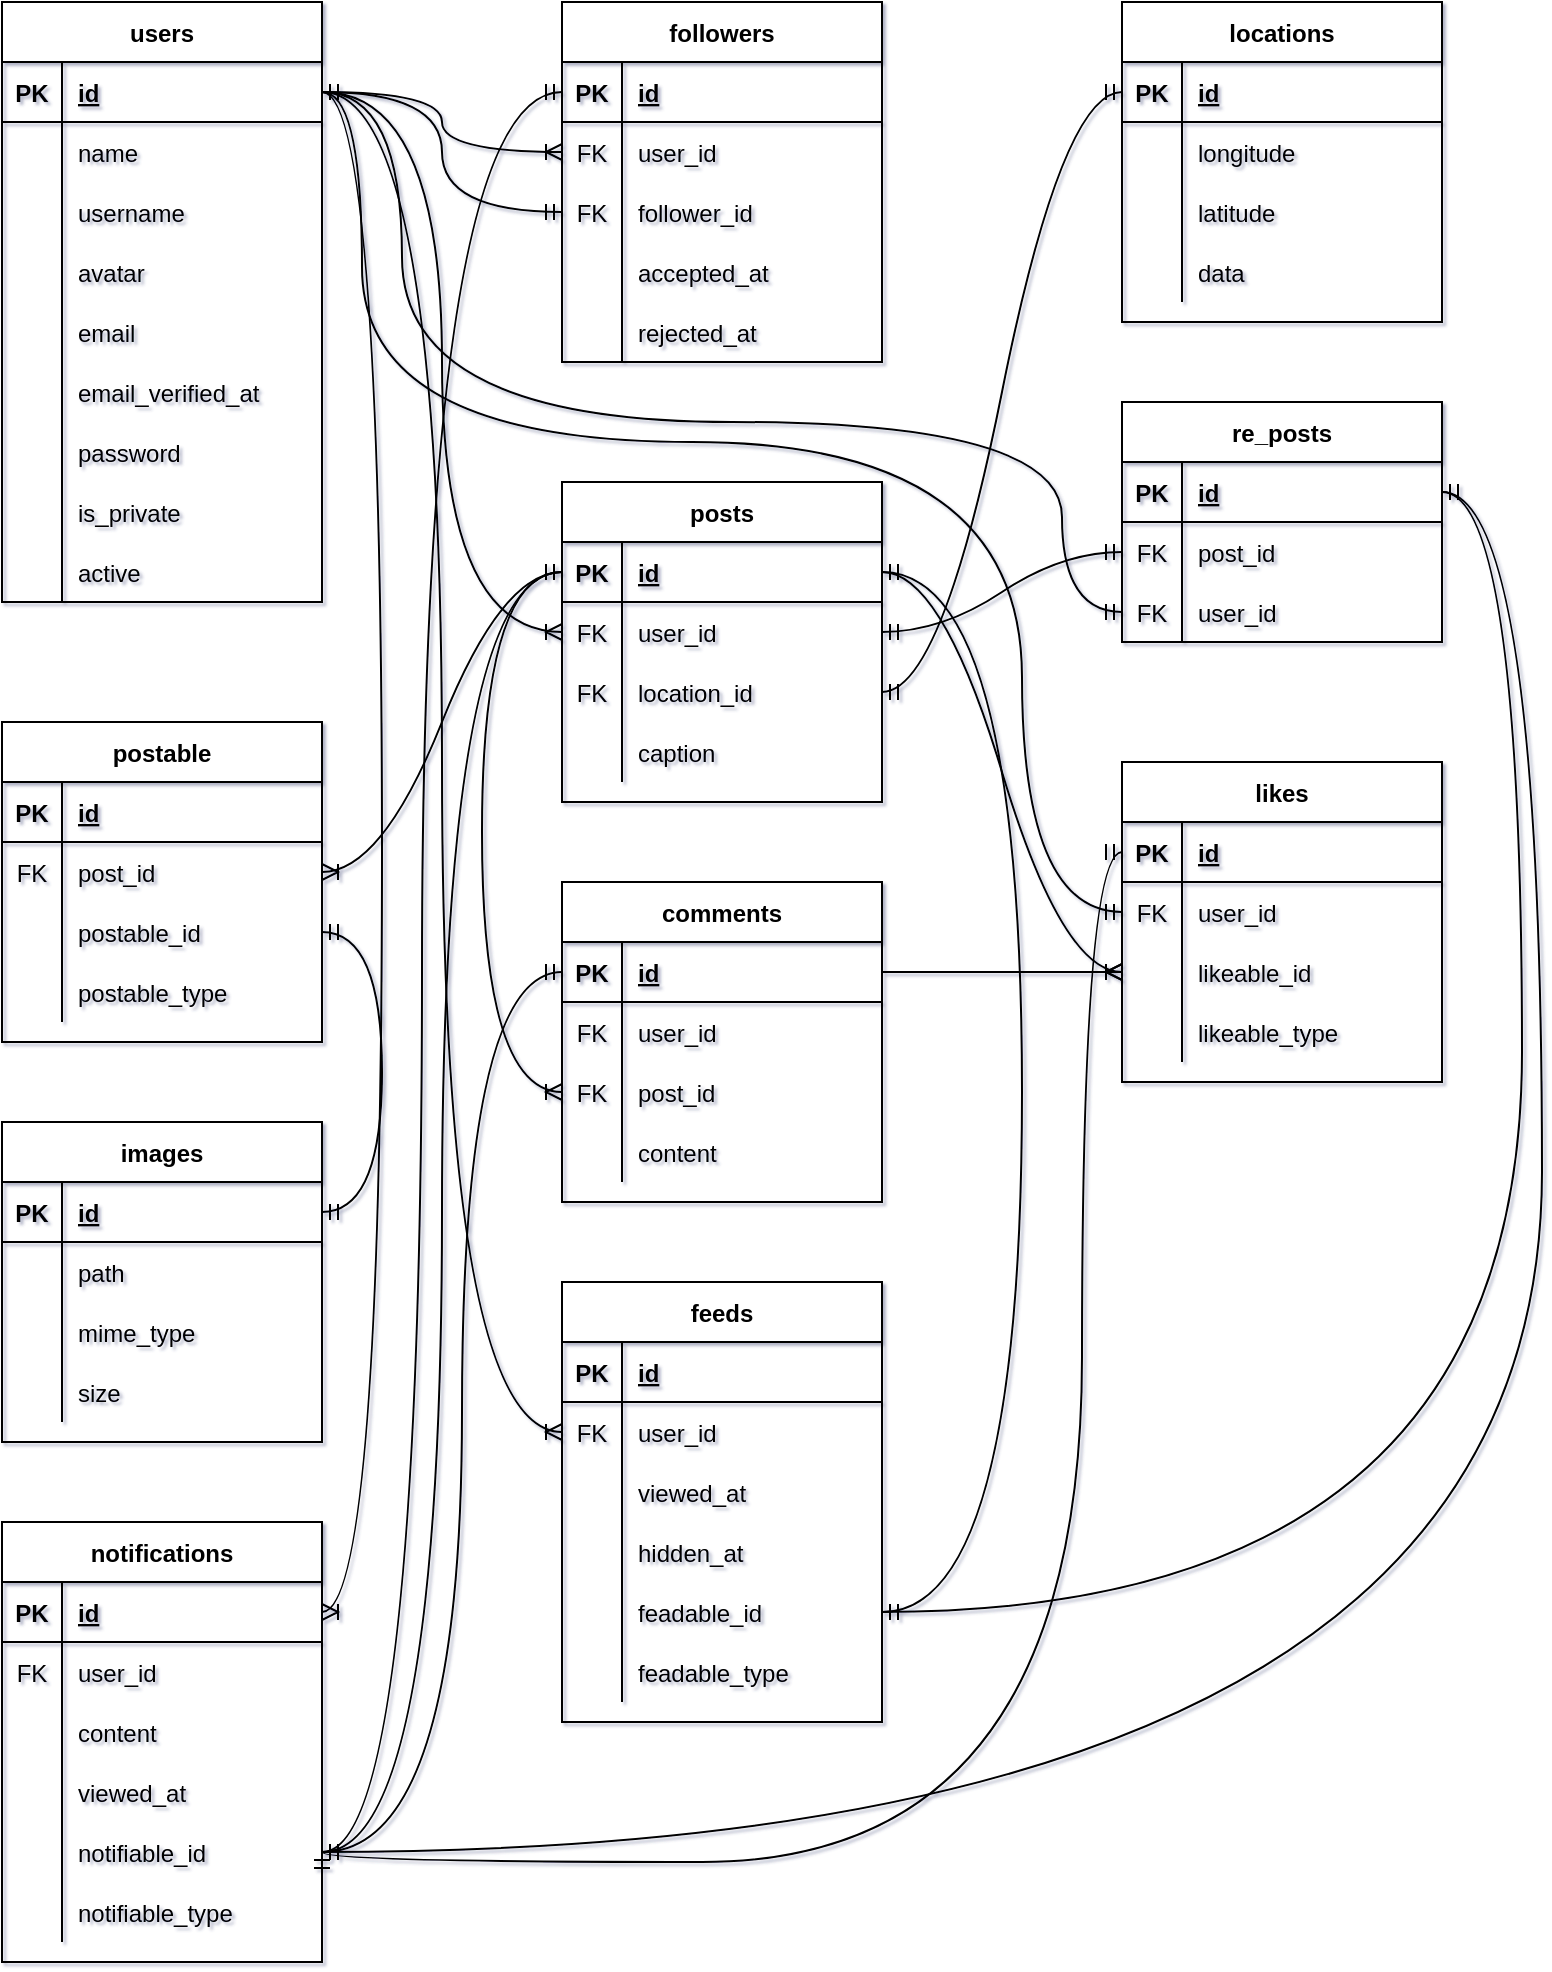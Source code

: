<mxfile version="16.6.6" type="github"><diagram id="xDub396ab8ilsh6IIs9M" name="Entity Relation"><mxGraphModel dx="860" dy="495" grid="1" gridSize="10" guides="1" tooltips="1" connect="1" arrows="1" fold="1" page="1" pageScale="1" pageWidth="827" pageHeight="1169" background="none" math="0" shadow="1"><root><mxCell id="0"/><mxCell id="1" parent="0"/><mxCell id="LJUe9664Vs7Ff6oXDSAv-1" value="users" style="shape=table;startSize=30;container=1;collapsible=1;childLayout=tableLayout;fixedRows=1;rowLines=0;fontStyle=1;align=center;resizeLast=1;" parent="1" vertex="1"><mxGeometry x="40" y="40" width="160" height="300" as="geometry"/></mxCell><mxCell id="LJUe9664Vs7Ff6oXDSAv-2" value="" style="shape=partialRectangle;collapsible=0;dropTarget=0;pointerEvents=0;fillColor=none;top=0;left=0;bottom=1;right=0;points=[[0,0.5],[1,0.5]];portConstraint=eastwest;" parent="LJUe9664Vs7Ff6oXDSAv-1" vertex="1"><mxGeometry y="30" width="160" height="30" as="geometry"/></mxCell><mxCell id="LJUe9664Vs7Ff6oXDSAv-3" value="PK" style="shape=partialRectangle;connectable=0;fillColor=none;top=0;left=0;bottom=0;right=0;fontStyle=1;overflow=hidden;" parent="LJUe9664Vs7Ff6oXDSAv-2" vertex="1"><mxGeometry width="30" height="30" as="geometry"><mxRectangle width="30" height="30" as="alternateBounds"/></mxGeometry></mxCell><mxCell id="LJUe9664Vs7Ff6oXDSAv-4" value="id" style="shape=partialRectangle;connectable=0;fillColor=none;top=0;left=0;bottom=0;right=0;align=left;spacingLeft=6;fontStyle=5;overflow=hidden;" parent="LJUe9664Vs7Ff6oXDSAv-2" vertex="1"><mxGeometry x="30" width="130" height="30" as="geometry"><mxRectangle width="130" height="30" as="alternateBounds"/></mxGeometry></mxCell><mxCell id="LJUe9664Vs7Ff6oXDSAv-5" value="" style="shape=partialRectangle;collapsible=0;dropTarget=0;pointerEvents=0;fillColor=none;top=0;left=0;bottom=0;right=0;points=[[0,0.5],[1,0.5]];portConstraint=eastwest;" parent="LJUe9664Vs7Ff6oXDSAv-1" vertex="1"><mxGeometry y="60" width="160" height="30" as="geometry"/></mxCell><mxCell id="LJUe9664Vs7Ff6oXDSAv-6" value="" style="shape=partialRectangle;connectable=0;fillColor=none;top=0;left=0;bottom=0;right=0;editable=1;overflow=hidden;" parent="LJUe9664Vs7Ff6oXDSAv-5" vertex="1"><mxGeometry width="30" height="30" as="geometry"><mxRectangle width="30" height="30" as="alternateBounds"/></mxGeometry></mxCell><mxCell id="LJUe9664Vs7Ff6oXDSAv-7" value="name" style="shape=partialRectangle;connectable=0;fillColor=none;top=0;left=0;bottom=0;right=0;align=left;spacingLeft=6;overflow=hidden;" parent="LJUe9664Vs7Ff6oXDSAv-5" vertex="1"><mxGeometry x="30" width="130" height="30" as="geometry"><mxRectangle width="130" height="30" as="alternateBounds"/></mxGeometry></mxCell><mxCell id="LJUe9664Vs7Ff6oXDSAv-8" value="" style="shape=partialRectangle;collapsible=0;dropTarget=0;pointerEvents=0;fillColor=none;top=0;left=0;bottom=0;right=0;points=[[0,0.5],[1,0.5]];portConstraint=eastwest;" parent="LJUe9664Vs7Ff6oXDSAv-1" vertex="1"><mxGeometry y="90" width="160" height="30" as="geometry"/></mxCell><mxCell id="LJUe9664Vs7Ff6oXDSAv-9" value="" style="shape=partialRectangle;connectable=0;fillColor=none;top=0;left=0;bottom=0;right=0;editable=1;overflow=hidden;" parent="LJUe9664Vs7Ff6oXDSAv-8" vertex="1"><mxGeometry width="30" height="30" as="geometry"><mxRectangle width="30" height="30" as="alternateBounds"/></mxGeometry></mxCell><mxCell id="LJUe9664Vs7Ff6oXDSAv-10" value="username" style="shape=partialRectangle;connectable=0;fillColor=none;top=0;left=0;bottom=0;right=0;align=left;spacingLeft=6;overflow=hidden;" parent="LJUe9664Vs7Ff6oXDSAv-8" vertex="1"><mxGeometry x="30" width="130" height="30" as="geometry"><mxRectangle width="130" height="30" as="alternateBounds"/></mxGeometry></mxCell><mxCell id="LJUe9664Vs7Ff6oXDSAv-300" value="" style="shape=partialRectangle;collapsible=0;dropTarget=0;pointerEvents=0;fillColor=none;top=0;left=0;bottom=0;right=0;points=[[0,0.5],[1,0.5]];portConstraint=eastwest;" parent="LJUe9664Vs7Ff6oXDSAv-1" vertex="1"><mxGeometry y="120" width="160" height="30" as="geometry"/></mxCell><mxCell id="LJUe9664Vs7Ff6oXDSAv-301" value="" style="shape=partialRectangle;connectable=0;fillColor=none;top=0;left=0;bottom=0;right=0;editable=1;overflow=hidden;" parent="LJUe9664Vs7Ff6oXDSAv-300" vertex="1"><mxGeometry width="30" height="30" as="geometry"><mxRectangle width="30" height="30" as="alternateBounds"/></mxGeometry></mxCell><mxCell id="LJUe9664Vs7Ff6oXDSAv-302" value="avatar" style="shape=partialRectangle;connectable=0;fillColor=none;top=0;left=0;bottom=0;right=0;align=left;spacingLeft=6;overflow=hidden;" parent="LJUe9664Vs7Ff6oXDSAv-300" vertex="1"><mxGeometry x="30" width="130" height="30" as="geometry"><mxRectangle width="130" height="30" as="alternateBounds"/></mxGeometry></mxCell><mxCell id="LJUe9664Vs7Ff6oXDSAv-11" value="" style="shape=partialRectangle;collapsible=0;dropTarget=0;pointerEvents=0;fillColor=none;top=0;left=0;bottom=0;right=0;points=[[0,0.5],[1,0.5]];portConstraint=eastwest;" parent="LJUe9664Vs7Ff6oXDSAv-1" vertex="1"><mxGeometry y="150" width="160" height="30" as="geometry"/></mxCell><mxCell id="LJUe9664Vs7Ff6oXDSAv-12" value="" style="shape=partialRectangle;connectable=0;fillColor=none;top=0;left=0;bottom=0;right=0;editable=1;overflow=hidden;" parent="LJUe9664Vs7Ff6oXDSAv-11" vertex="1"><mxGeometry width="30" height="30" as="geometry"><mxRectangle width="30" height="30" as="alternateBounds"/></mxGeometry></mxCell><mxCell id="LJUe9664Vs7Ff6oXDSAv-13" value="email" style="shape=partialRectangle;connectable=0;fillColor=none;top=0;left=0;bottom=0;right=0;align=left;spacingLeft=6;overflow=hidden;" parent="LJUe9664Vs7Ff6oXDSAv-11" vertex="1"><mxGeometry x="30" width="130" height="30" as="geometry"><mxRectangle width="130" height="30" as="alternateBounds"/></mxGeometry></mxCell><mxCell id="LJUe9664Vs7Ff6oXDSAv-17" value="" style="shape=partialRectangle;collapsible=0;dropTarget=0;pointerEvents=0;fillColor=none;top=0;left=0;bottom=0;right=0;points=[[0,0.5],[1,0.5]];portConstraint=eastwest;" parent="LJUe9664Vs7Ff6oXDSAv-1" vertex="1"><mxGeometry y="180" width="160" height="30" as="geometry"/></mxCell><mxCell id="LJUe9664Vs7Ff6oXDSAv-18" value="" style="shape=partialRectangle;connectable=0;fillColor=none;top=0;left=0;bottom=0;right=0;editable=1;overflow=hidden;" parent="LJUe9664Vs7Ff6oXDSAv-17" vertex="1"><mxGeometry width="30" height="30" as="geometry"><mxRectangle width="30" height="30" as="alternateBounds"/></mxGeometry></mxCell><mxCell id="LJUe9664Vs7Ff6oXDSAv-19" value="email_verified_at" style="shape=partialRectangle;connectable=0;fillColor=none;top=0;left=0;bottom=0;right=0;align=left;spacingLeft=6;overflow=hidden;" parent="LJUe9664Vs7Ff6oXDSAv-17" vertex="1"><mxGeometry x="30" width="130" height="30" as="geometry"><mxRectangle width="130" height="30" as="alternateBounds"/></mxGeometry></mxCell><mxCell id="LJUe9664Vs7Ff6oXDSAv-14" value="" style="shape=partialRectangle;collapsible=0;dropTarget=0;pointerEvents=0;fillColor=none;top=0;left=0;bottom=0;right=0;points=[[0,0.5],[1,0.5]];portConstraint=eastwest;" parent="LJUe9664Vs7Ff6oXDSAv-1" vertex="1"><mxGeometry y="210" width="160" height="30" as="geometry"/></mxCell><mxCell id="LJUe9664Vs7Ff6oXDSAv-15" value="" style="shape=partialRectangle;connectable=0;fillColor=none;top=0;left=0;bottom=0;right=0;editable=1;overflow=hidden;" parent="LJUe9664Vs7Ff6oXDSAv-14" vertex="1"><mxGeometry width="30" height="30" as="geometry"><mxRectangle width="30" height="30" as="alternateBounds"/></mxGeometry></mxCell><mxCell id="LJUe9664Vs7Ff6oXDSAv-16" value="password" style="shape=partialRectangle;connectable=0;fillColor=none;top=0;left=0;bottom=0;right=0;align=left;spacingLeft=6;overflow=hidden;" parent="LJUe9664Vs7Ff6oXDSAv-14" vertex="1"><mxGeometry x="30" width="130" height="30" as="geometry"><mxRectangle width="130" height="30" as="alternateBounds"/></mxGeometry></mxCell><mxCell id="LJUe9664Vs7Ff6oXDSAv-45" value="" style="shape=partialRectangle;collapsible=0;dropTarget=0;pointerEvents=0;fillColor=none;top=0;left=0;bottom=0;right=0;points=[[0,0.5],[1,0.5]];portConstraint=eastwest;" parent="LJUe9664Vs7Ff6oXDSAv-1" vertex="1"><mxGeometry y="240" width="160" height="30" as="geometry"/></mxCell><mxCell id="LJUe9664Vs7Ff6oXDSAv-46" value="" style="shape=partialRectangle;connectable=0;fillColor=none;top=0;left=0;bottom=0;right=0;editable=1;overflow=hidden;" parent="LJUe9664Vs7Ff6oXDSAv-45" vertex="1"><mxGeometry width="30" height="30" as="geometry"><mxRectangle width="30" height="30" as="alternateBounds"/></mxGeometry></mxCell><mxCell id="LJUe9664Vs7Ff6oXDSAv-47" value="is_private" style="shape=partialRectangle;connectable=0;fillColor=none;top=0;left=0;bottom=0;right=0;align=left;spacingLeft=6;overflow=hidden;" parent="LJUe9664Vs7Ff6oXDSAv-45" vertex="1"><mxGeometry x="30" width="130" height="30" as="geometry"><mxRectangle width="130" height="30" as="alternateBounds"/></mxGeometry></mxCell><mxCell id="LJUe9664Vs7Ff6oXDSAv-20" value="" style="shape=partialRectangle;collapsible=0;dropTarget=0;pointerEvents=0;fillColor=none;top=0;left=0;bottom=0;right=0;points=[[0,0.5],[1,0.5]];portConstraint=eastwest;" parent="LJUe9664Vs7Ff6oXDSAv-1" vertex="1"><mxGeometry y="270" width="160" height="30" as="geometry"/></mxCell><mxCell id="LJUe9664Vs7Ff6oXDSAv-21" value="" style="shape=partialRectangle;connectable=0;fillColor=none;top=0;left=0;bottom=0;right=0;editable=1;overflow=hidden;" parent="LJUe9664Vs7Ff6oXDSAv-20" vertex="1"><mxGeometry width="30" height="30" as="geometry"><mxRectangle width="30" height="30" as="alternateBounds"/></mxGeometry></mxCell><mxCell id="LJUe9664Vs7Ff6oXDSAv-22" value="active" style="shape=partialRectangle;connectable=0;fillColor=none;top=0;left=0;bottom=0;right=0;align=left;spacingLeft=6;overflow=hidden;" parent="LJUe9664Vs7Ff6oXDSAv-20" vertex="1"><mxGeometry x="30" width="130" height="30" as="geometry"><mxRectangle width="130" height="30" as="alternateBounds"/></mxGeometry></mxCell><mxCell id="LJUe9664Vs7Ff6oXDSAv-23" value="followers" style="shape=table;startSize=30;container=1;collapsible=1;childLayout=tableLayout;fixedRows=1;rowLines=0;fontStyle=1;align=center;resizeLast=1;" parent="1" vertex="1"><mxGeometry x="320" y="40" width="160" height="180" as="geometry"/></mxCell><mxCell id="LJUe9664Vs7Ff6oXDSAv-24" value="" style="shape=partialRectangle;collapsible=0;dropTarget=0;pointerEvents=0;fillColor=none;top=0;left=0;bottom=1;right=0;points=[[0,0.5],[1,0.5]];portConstraint=eastwest;" parent="LJUe9664Vs7Ff6oXDSAv-23" vertex="1"><mxGeometry y="30" width="160" height="30" as="geometry"/></mxCell><mxCell id="LJUe9664Vs7Ff6oXDSAv-25" value="PK" style="shape=partialRectangle;connectable=0;fillColor=none;top=0;left=0;bottom=0;right=0;fontStyle=1;overflow=hidden;" parent="LJUe9664Vs7Ff6oXDSAv-24" vertex="1"><mxGeometry width="30" height="30" as="geometry"><mxRectangle width="30" height="30" as="alternateBounds"/></mxGeometry></mxCell><mxCell id="LJUe9664Vs7Ff6oXDSAv-26" value="id" style="shape=partialRectangle;connectable=0;fillColor=none;top=0;left=0;bottom=0;right=0;align=left;spacingLeft=6;fontStyle=5;overflow=hidden;" parent="LJUe9664Vs7Ff6oXDSAv-24" vertex="1"><mxGeometry x="30" width="130" height="30" as="geometry"><mxRectangle width="130" height="30" as="alternateBounds"/></mxGeometry></mxCell><mxCell id="LJUe9664Vs7Ff6oXDSAv-38" value="" style="shape=partialRectangle;collapsible=0;dropTarget=0;pointerEvents=0;fillColor=none;top=0;left=0;bottom=0;right=0;points=[[0,0.5],[1,0.5]];portConstraint=eastwest;" parent="LJUe9664Vs7Ff6oXDSAv-23" vertex="1"><mxGeometry y="60" width="160" height="30" as="geometry"/></mxCell><mxCell id="LJUe9664Vs7Ff6oXDSAv-39" value="FK" style="shape=partialRectangle;connectable=0;fillColor=none;top=0;left=0;bottom=0;right=0;fontStyle=0;overflow=hidden;" parent="LJUe9664Vs7Ff6oXDSAv-38" vertex="1"><mxGeometry width="30" height="30" as="geometry"><mxRectangle width="30" height="30" as="alternateBounds"/></mxGeometry></mxCell><mxCell id="LJUe9664Vs7Ff6oXDSAv-40" value="user_id" style="shape=partialRectangle;connectable=0;fillColor=none;top=0;left=0;bottom=0;right=0;align=left;spacingLeft=6;fontStyle=0;overflow=hidden;" parent="LJUe9664Vs7Ff6oXDSAv-38" vertex="1"><mxGeometry x="30" width="130" height="30" as="geometry"><mxRectangle width="130" height="30" as="alternateBounds"/></mxGeometry></mxCell><mxCell id="LJUe9664Vs7Ff6oXDSAv-42" value="" style="shape=partialRectangle;collapsible=0;dropTarget=0;pointerEvents=0;fillColor=none;top=0;left=0;bottom=0;right=0;points=[[0,0.5],[1,0.5]];portConstraint=eastwest;" parent="LJUe9664Vs7Ff6oXDSAv-23" vertex="1"><mxGeometry y="90" width="160" height="30" as="geometry"/></mxCell><mxCell id="LJUe9664Vs7Ff6oXDSAv-43" value="FK" style="shape=partialRectangle;connectable=0;fillColor=none;top=0;left=0;bottom=0;right=0;fontStyle=0;overflow=hidden;" parent="LJUe9664Vs7Ff6oXDSAv-42" vertex="1"><mxGeometry width="30" height="30" as="geometry"><mxRectangle width="30" height="30" as="alternateBounds"/></mxGeometry></mxCell><mxCell id="LJUe9664Vs7Ff6oXDSAv-44" value="follower_id" style="shape=partialRectangle;connectable=0;fillColor=none;top=0;left=0;bottom=0;right=0;align=left;spacingLeft=6;fontStyle=0;overflow=hidden;" parent="LJUe9664Vs7Ff6oXDSAv-42" vertex="1"><mxGeometry x="30" width="130" height="30" as="geometry"><mxRectangle width="130" height="30" as="alternateBounds"/></mxGeometry></mxCell><mxCell id="LJUe9664Vs7Ff6oXDSAv-57" value="" style="shape=partialRectangle;collapsible=0;dropTarget=0;pointerEvents=0;fillColor=none;top=0;left=0;bottom=0;right=0;points=[[0,0.5],[1,0.5]];portConstraint=eastwest;" parent="LJUe9664Vs7Ff6oXDSAv-23" vertex="1"><mxGeometry y="120" width="160" height="30" as="geometry"/></mxCell><mxCell id="LJUe9664Vs7Ff6oXDSAv-58" value="" style="shape=partialRectangle;connectable=0;fillColor=none;top=0;left=0;bottom=0;right=0;editable=1;overflow=hidden;" parent="LJUe9664Vs7Ff6oXDSAv-57" vertex="1"><mxGeometry width="30" height="30" as="geometry"><mxRectangle width="30" height="30" as="alternateBounds"/></mxGeometry></mxCell><mxCell id="LJUe9664Vs7Ff6oXDSAv-59" value="accepted_at" style="shape=partialRectangle;connectable=0;fillColor=none;top=0;left=0;bottom=0;right=0;align=left;spacingLeft=6;overflow=hidden;" parent="LJUe9664Vs7Ff6oXDSAv-57" vertex="1"><mxGeometry x="30" width="130" height="30" as="geometry"><mxRectangle width="130" height="30" as="alternateBounds"/></mxGeometry></mxCell><mxCell id="LJUe9664Vs7Ff6oXDSAv-73" value="" style="shape=partialRectangle;collapsible=0;dropTarget=0;pointerEvents=0;fillColor=none;top=0;left=0;bottom=0;right=0;points=[[0,0.5],[1,0.5]];portConstraint=eastwest;" parent="LJUe9664Vs7Ff6oXDSAv-23" vertex="1"><mxGeometry y="150" width="160" height="30" as="geometry"/></mxCell><mxCell id="LJUe9664Vs7Ff6oXDSAv-74" value="" style="shape=partialRectangle;connectable=0;fillColor=none;top=0;left=0;bottom=0;right=0;editable=1;overflow=hidden;" parent="LJUe9664Vs7Ff6oXDSAv-73" vertex="1"><mxGeometry width="30" height="30" as="geometry"><mxRectangle width="30" height="30" as="alternateBounds"/></mxGeometry></mxCell><mxCell id="LJUe9664Vs7Ff6oXDSAv-75" value="rejected_at" style="shape=partialRectangle;connectable=0;fillColor=none;top=0;left=0;bottom=0;right=0;align=left;spacingLeft=6;overflow=hidden;" parent="LJUe9664Vs7Ff6oXDSAv-73" vertex="1"><mxGeometry x="30" width="130" height="30" as="geometry"><mxRectangle width="130" height="30" as="alternateBounds"/></mxGeometry></mxCell><mxCell id="LJUe9664Vs7Ff6oXDSAv-50" value="" style="edgeStyle=orthogonalEdgeStyle;fontSize=12;html=1;endArrow=ERoneToMany;rounded=0;exitX=1;exitY=0.5;exitDx=0;exitDy=0;entryX=0;entryY=0.5;entryDx=0;entryDy=0;curved=1;" parent="1" source="LJUe9664Vs7Ff6oXDSAv-2" target="LJUe9664Vs7Ff6oXDSAv-38" edge="1"><mxGeometry width="100" height="100" relative="1" as="geometry"><mxPoint x="360" y="240" as="sourcePoint"/><mxPoint x="460" y="140" as="targetPoint"/></mxGeometry></mxCell><mxCell id="LJUe9664Vs7Ff6oXDSAv-52" value="" style="edgeStyle=orthogonalEdgeStyle;fontSize=12;html=1;endArrow=ERmandOne;startArrow=ERmandOne;rounded=0;entryX=0;entryY=0.5;entryDx=0;entryDy=0;exitX=1;exitY=0.5;exitDx=0;exitDy=0;curved=1;" parent="1" source="LJUe9664Vs7Ff6oXDSAv-2" target="LJUe9664Vs7Ff6oXDSAv-42" edge="1"><mxGeometry width="100" height="100" relative="1" as="geometry"><mxPoint x="360" y="240" as="sourcePoint"/><mxPoint x="460" y="140" as="targetPoint"/></mxGeometry></mxCell><mxCell id="LJUe9664Vs7Ff6oXDSAv-76" value="posts" style="shape=table;startSize=30;container=1;collapsible=1;childLayout=tableLayout;fixedRows=1;rowLines=0;fontStyle=1;align=center;resizeLast=1;" parent="1" vertex="1"><mxGeometry x="320" y="280" width="160" height="160" as="geometry"/></mxCell><mxCell id="LJUe9664Vs7Ff6oXDSAv-77" value="" style="shape=partialRectangle;collapsible=0;dropTarget=0;pointerEvents=0;fillColor=none;top=0;left=0;bottom=1;right=0;points=[[0,0.5],[1,0.5]];portConstraint=eastwest;" parent="LJUe9664Vs7Ff6oXDSAv-76" vertex="1"><mxGeometry y="30" width="160" height="30" as="geometry"/></mxCell><mxCell id="LJUe9664Vs7Ff6oXDSAv-78" value="PK" style="shape=partialRectangle;connectable=0;fillColor=none;top=0;left=0;bottom=0;right=0;fontStyle=1;overflow=hidden;" parent="LJUe9664Vs7Ff6oXDSAv-77" vertex="1"><mxGeometry width="30" height="30" as="geometry"><mxRectangle width="30" height="30" as="alternateBounds"/></mxGeometry></mxCell><mxCell id="LJUe9664Vs7Ff6oXDSAv-79" value="id" style="shape=partialRectangle;connectable=0;fillColor=none;top=0;left=0;bottom=0;right=0;align=left;spacingLeft=6;fontStyle=5;overflow=hidden;" parent="LJUe9664Vs7Ff6oXDSAv-77" vertex="1"><mxGeometry x="30" width="130" height="30" as="geometry"><mxRectangle width="130" height="30" as="alternateBounds"/></mxGeometry></mxCell><mxCell id="LJUe9664Vs7Ff6oXDSAv-89" value="" style="shape=partialRectangle;collapsible=0;dropTarget=0;pointerEvents=0;fillColor=none;top=0;left=0;bottom=0;right=0;points=[[0,0.5],[1,0.5]];portConstraint=eastwest;" parent="LJUe9664Vs7Ff6oXDSAv-76" vertex="1"><mxGeometry y="60" width="160" height="30" as="geometry"/></mxCell><mxCell id="LJUe9664Vs7Ff6oXDSAv-90" value="FK" style="shape=partialRectangle;connectable=0;fillColor=none;top=0;left=0;bottom=0;right=0;fontStyle=0;overflow=hidden;" parent="LJUe9664Vs7Ff6oXDSAv-89" vertex="1"><mxGeometry width="30" height="30" as="geometry"><mxRectangle width="30" height="30" as="alternateBounds"/></mxGeometry></mxCell><mxCell id="LJUe9664Vs7Ff6oXDSAv-91" value="user_id" style="shape=partialRectangle;connectable=0;fillColor=none;top=0;left=0;bottom=0;right=0;align=left;spacingLeft=6;fontStyle=0;overflow=hidden;" parent="LJUe9664Vs7Ff6oXDSAv-89" vertex="1"><mxGeometry x="30" width="130" height="30" as="geometry"><mxRectangle width="130" height="30" as="alternateBounds"/></mxGeometry></mxCell><mxCell id="LJUe9664Vs7Ff6oXDSAv-199" value="" style="shape=partialRectangle;collapsible=0;dropTarget=0;pointerEvents=0;fillColor=none;top=0;left=0;bottom=0;right=0;points=[[0,0.5],[1,0.5]];portConstraint=eastwest;" parent="LJUe9664Vs7Ff6oXDSAv-76" vertex="1"><mxGeometry y="90" width="160" height="30" as="geometry"/></mxCell><mxCell id="LJUe9664Vs7Ff6oXDSAv-200" value="FK" style="shape=partialRectangle;connectable=0;fillColor=none;top=0;left=0;bottom=0;right=0;fontStyle=0;overflow=hidden;" parent="LJUe9664Vs7Ff6oXDSAv-199" vertex="1"><mxGeometry width="30" height="30" as="geometry"><mxRectangle width="30" height="30" as="alternateBounds"/></mxGeometry></mxCell><mxCell id="LJUe9664Vs7Ff6oXDSAv-201" value="location_id" style="shape=partialRectangle;connectable=0;fillColor=none;top=0;left=0;bottom=0;right=0;align=left;spacingLeft=6;fontStyle=0;overflow=hidden;" parent="LJUe9664Vs7Ff6oXDSAv-199" vertex="1"><mxGeometry x="30" width="130" height="30" as="geometry"><mxRectangle width="130" height="30" as="alternateBounds"/></mxGeometry></mxCell><mxCell id="LJUe9664Vs7Ff6oXDSAv-80" value="" style="shape=partialRectangle;collapsible=0;dropTarget=0;pointerEvents=0;fillColor=none;top=0;left=0;bottom=0;right=0;points=[[0,0.5],[1,0.5]];portConstraint=eastwest;" parent="LJUe9664Vs7Ff6oXDSAv-76" vertex="1"><mxGeometry y="120" width="160" height="30" as="geometry"/></mxCell><mxCell id="LJUe9664Vs7Ff6oXDSAv-81" value="" style="shape=partialRectangle;connectable=0;fillColor=none;top=0;left=0;bottom=0;right=0;editable=1;overflow=hidden;" parent="LJUe9664Vs7Ff6oXDSAv-80" vertex="1"><mxGeometry width="30" height="30" as="geometry"><mxRectangle width="30" height="30" as="alternateBounds"/></mxGeometry></mxCell><mxCell id="LJUe9664Vs7Ff6oXDSAv-82" value="caption" style="shape=partialRectangle;connectable=0;fillColor=none;top=0;left=0;bottom=0;right=0;align=left;spacingLeft=6;overflow=hidden;" parent="LJUe9664Vs7Ff6oXDSAv-80" vertex="1"><mxGeometry x="30" width="130" height="30" as="geometry"><mxRectangle width="130" height="30" as="alternateBounds"/></mxGeometry></mxCell><mxCell id="LJUe9664Vs7Ff6oXDSAv-92" value="" style="edgeStyle=orthogonalEdgeStyle;fontSize=12;html=1;endArrow=ERoneToMany;rounded=0;entryX=0;entryY=0.5;entryDx=0;entryDy=0;exitX=1;exitY=0.5;exitDx=0;exitDy=0;curved=1;" parent="1" source="LJUe9664Vs7Ff6oXDSAv-2" target="LJUe9664Vs7Ff6oXDSAv-89" edge="1"><mxGeometry width="100" height="100" relative="1" as="geometry"><mxPoint x="190" y="450" as="sourcePoint"/><mxPoint x="290" y="350" as="targetPoint"/></mxGeometry></mxCell><mxCell id="LJUe9664Vs7Ff6oXDSAv-106" value="comments" style="shape=table;startSize=30;container=1;collapsible=1;childLayout=tableLayout;fixedRows=1;rowLines=0;fontStyle=1;align=center;resizeLast=1;" parent="1" vertex="1"><mxGeometry x="320" y="480" width="160" height="160" as="geometry"/></mxCell><mxCell id="LJUe9664Vs7Ff6oXDSAv-107" value="" style="shape=partialRectangle;collapsible=0;dropTarget=0;pointerEvents=0;fillColor=none;top=0;left=0;bottom=1;right=0;points=[[0,0.5],[1,0.5]];portConstraint=eastwest;" parent="LJUe9664Vs7Ff6oXDSAv-106" vertex="1"><mxGeometry y="30" width="160" height="30" as="geometry"/></mxCell><mxCell id="LJUe9664Vs7Ff6oXDSAv-108" value="PK" style="shape=partialRectangle;connectable=0;fillColor=none;top=0;left=0;bottom=0;right=0;fontStyle=1;overflow=hidden;" parent="LJUe9664Vs7Ff6oXDSAv-107" vertex="1"><mxGeometry width="30" height="30" as="geometry"><mxRectangle width="30" height="30" as="alternateBounds"/></mxGeometry></mxCell><mxCell id="LJUe9664Vs7Ff6oXDSAv-109" value="id" style="shape=partialRectangle;connectable=0;fillColor=none;top=0;left=0;bottom=0;right=0;align=left;spacingLeft=6;fontStyle=5;overflow=hidden;" parent="LJUe9664Vs7Ff6oXDSAv-107" vertex="1"><mxGeometry x="30" width="130" height="30" as="geometry"><mxRectangle width="130" height="30" as="alternateBounds"/></mxGeometry></mxCell><mxCell id="LJUe9664Vs7Ff6oXDSAv-119" value="" style="shape=partialRectangle;collapsible=0;dropTarget=0;pointerEvents=0;fillColor=none;top=0;left=0;bottom=0;right=0;points=[[0,0.5],[1,0.5]];portConstraint=eastwest;" parent="LJUe9664Vs7Ff6oXDSAv-106" vertex="1"><mxGeometry y="60" width="160" height="30" as="geometry"/></mxCell><mxCell id="LJUe9664Vs7Ff6oXDSAv-120" value="FK" style="shape=partialRectangle;connectable=0;fillColor=none;top=0;left=0;bottom=0;right=0;fontStyle=0;overflow=hidden;" parent="LJUe9664Vs7Ff6oXDSAv-119" vertex="1"><mxGeometry width="30" height="30" as="geometry"><mxRectangle width="30" height="30" as="alternateBounds"/></mxGeometry></mxCell><mxCell id="LJUe9664Vs7Ff6oXDSAv-121" value="user_id" style="shape=partialRectangle;connectable=0;fillColor=none;top=0;left=0;bottom=0;right=0;align=left;spacingLeft=6;fontStyle=0;overflow=hidden;" parent="LJUe9664Vs7Ff6oXDSAv-119" vertex="1"><mxGeometry x="30" width="130" height="30" as="geometry"><mxRectangle width="130" height="30" as="alternateBounds"/></mxGeometry></mxCell><mxCell id="LJUe9664Vs7Ff6oXDSAv-122" value="" style="shape=partialRectangle;collapsible=0;dropTarget=0;pointerEvents=0;fillColor=none;top=0;left=0;bottom=0;right=0;points=[[0,0.5],[1,0.5]];portConstraint=eastwest;" parent="LJUe9664Vs7Ff6oXDSAv-106" vertex="1"><mxGeometry y="90" width="160" height="30" as="geometry"/></mxCell><mxCell id="LJUe9664Vs7Ff6oXDSAv-123" value="FK" style="shape=partialRectangle;connectable=0;fillColor=none;top=0;left=0;bottom=0;right=0;fontStyle=0;overflow=hidden;" parent="LJUe9664Vs7Ff6oXDSAv-122" vertex="1"><mxGeometry width="30" height="30" as="geometry"><mxRectangle width="30" height="30" as="alternateBounds"/></mxGeometry></mxCell><mxCell id="LJUe9664Vs7Ff6oXDSAv-124" value="post_id" style="shape=partialRectangle;connectable=0;fillColor=none;top=0;left=0;bottom=0;right=0;align=left;spacingLeft=6;fontStyle=0;overflow=hidden;" parent="LJUe9664Vs7Ff6oXDSAv-122" vertex="1"><mxGeometry x="30" width="130" height="30" as="geometry"><mxRectangle width="130" height="30" as="alternateBounds"/></mxGeometry></mxCell><mxCell id="LJUe9664Vs7Ff6oXDSAv-110" value="" style="shape=partialRectangle;collapsible=0;dropTarget=0;pointerEvents=0;fillColor=none;top=0;left=0;bottom=0;right=0;points=[[0,0.5],[1,0.5]];portConstraint=eastwest;" parent="LJUe9664Vs7Ff6oXDSAv-106" vertex="1"><mxGeometry y="120" width="160" height="30" as="geometry"/></mxCell><mxCell id="LJUe9664Vs7Ff6oXDSAv-111" value="" style="shape=partialRectangle;connectable=0;fillColor=none;top=0;left=0;bottom=0;right=0;editable=1;overflow=hidden;" parent="LJUe9664Vs7Ff6oXDSAv-110" vertex="1"><mxGeometry width="30" height="30" as="geometry"><mxRectangle width="30" height="30" as="alternateBounds"/></mxGeometry></mxCell><mxCell id="LJUe9664Vs7Ff6oXDSAv-112" value="content" style="shape=partialRectangle;connectable=0;fillColor=none;top=0;left=0;bottom=0;right=0;align=left;spacingLeft=6;overflow=hidden;" parent="LJUe9664Vs7Ff6oXDSAv-110" vertex="1"><mxGeometry x="30" width="130" height="30" as="geometry"><mxRectangle width="130" height="30" as="alternateBounds"/></mxGeometry></mxCell><mxCell id="LJUe9664Vs7Ff6oXDSAv-125" value="" style="edgeStyle=orthogonalEdgeStyle;fontSize=12;html=1;endArrow=ERoneToMany;rounded=0;entryX=0;entryY=0.5;entryDx=0;entryDy=0;exitX=0;exitY=0.5;exitDx=0;exitDy=0;curved=1;" parent="1" source="LJUe9664Vs7Ff6oXDSAv-77" target="LJUe9664Vs7Ff6oXDSAv-122" edge="1"><mxGeometry width="100" height="100" relative="1" as="geometry"><mxPoint x="60" y="530" as="sourcePoint"/><mxPoint x="160" y="430" as="targetPoint"/><Array as="points"><mxPoint x="280" y="325"/><mxPoint x="280" y="585"/></Array></mxGeometry></mxCell><mxCell id="LJUe9664Vs7Ff6oXDSAv-126" value="likes" style="shape=table;startSize=30;container=1;collapsible=1;childLayout=tableLayout;fixedRows=1;rowLines=0;fontStyle=1;align=center;resizeLast=1;" parent="1" vertex="1"><mxGeometry x="600" y="420" width="160" height="160" as="geometry"/></mxCell><mxCell id="LJUe9664Vs7Ff6oXDSAv-127" value="" style="shape=partialRectangle;collapsible=0;dropTarget=0;pointerEvents=0;fillColor=none;top=0;left=0;bottom=1;right=0;points=[[0,0.5],[1,0.5]];portConstraint=eastwest;" parent="LJUe9664Vs7Ff6oXDSAv-126" vertex="1"><mxGeometry y="30" width="160" height="30" as="geometry"/></mxCell><mxCell id="LJUe9664Vs7Ff6oXDSAv-128" value="PK" style="shape=partialRectangle;connectable=0;fillColor=none;top=0;left=0;bottom=0;right=0;fontStyle=1;overflow=hidden;" parent="LJUe9664Vs7Ff6oXDSAv-127" vertex="1"><mxGeometry width="30" height="30" as="geometry"><mxRectangle width="30" height="30" as="alternateBounds"/></mxGeometry></mxCell><mxCell id="LJUe9664Vs7Ff6oXDSAv-129" value="id" style="shape=partialRectangle;connectable=0;fillColor=none;top=0;left=0;bottom=0;right=0;align=left;spacingLeft=6;fontStyle=5;overflow=hidden;" parent="LJUe9664Vs7Ff6oXDSAv-127" vertex="1"><mxGeometry x="30" width="130" height="30" as="geometry"><mxRectangle width="130" height="30" as="alternateBounds"/></mxGeometry></mxCell><mxCell id="LJUe9664Vs7Ff6oXDSAv-140" value="" style="shape=partialRectangle;collapsible=0;dropTarget=0;pointerEvents=0;fillColor=none;top=0;left=0;bottom=0;right=0;points=[[0,0.5],[1,0.5]];portConstraint=eastwest;" parent="LJUe9664Vs7Ff6oXDSAv-126" vertex="1"><mxGeometry y="60" width="160" height="30" as="geometry"/></mxCell><mxCell id="LJUe9664Vs7Ff6oXDSAv-141" value="FK" style="shape=partialRectangle;connectable=0;fillColor=none;top=0;left=0;bottom=0;right=0;fontStyle=0;overflow=hidden;" parent="LJUe9664Vs7Ff6oXDSAv-140" vertex="1"><mxGeometry width="30" height="30" as="geometry"><mxRectangle width="30" height="30" as="alternateBounds"/></mxGeometry></mxCell><mxCell id="LJUe9664Vs7Ff6oXDSAv-142" value="user_id" style="shape=partialRectangle;connectable=0;fillColor=none;top=0;left=0;bottom=0;right=0;align=left;spacingLeft=6;fontStyle=0;overflow=hidden;" parent="LJUe9664Vs7Ff6oXDSAv-140" vertex="1"><mxGeometry x="30" width="130" height="30" as="geometry"><mxRectangle width="130" height="30" as="alternateBounds"/></mxGeometry></mxCell><mxCell id="LJUe9664Vs7Ff6oXDSAv-130" value="" style="shape=partialRectangle;collapsible=0;dropTarget=0;pointerEvents=0;fillColor=none;top=0;left=0;bottom=0;right=0;points=[[0,0.5],[1,0.5]];portConstraint=eastwest;" parent="LJUe9664Vs7Ff6oXDSAv-126" vertex="1"><mxGeometry y="90" width="160" height="30" as="geometry"/></mxCell><mxCell id="LJUe9664Vs7Ff6oXDSAv-131" value="" style="shape=partialRectangle;connectable=0;fillColor=none;top=0;left=0;bottom=0;right=0;editable=1;overflow=hidden;" parent="LJUe9664Vs7Ff6oXDSAv-130" vertex="1"><mxGeometry width="30" height="30" as="geometry"><mxRectangle width="30" height="30" as="alternateBounds"/></mxGeometry></mxCell><mxCell id="LJUe9664Vs7Ff6oXDSAv-132" value="likeable_id" style="shape=partialRectangle;connectable=0;fillColor=none;top=0;left=0;bottom=0;right=0;align=left;spacingLeft=6;overflow=hidden;" parent="LJUe9664Vs7Ff6oXDSAv-130" vertex="1"><mxGeometry x="30" width="130" height="30" as="geometry"><mxRectangle width="130" height="30" as="alternateBounds"/></mxGeometry></mxCell><mxCell id="LJUe9664Vs7Ff6oXDSAv-133" value="" style="shape=partialRectangle;collapsible=0;dropTarget=0;pointerEvents=0;fillColor=none;top=0;left=0;bottom=0;right=0;points=[[0,0.5],[1,0.5]];portConstraint=eastwest;" parent="LJUe9664Vs7Ff6oXDSAv-126" vertex="1"><mxGeometry y="120" width="160" height="30" as="geometry"/></mxCell><mxCell id="LJUe9664Vs7Ff6oXDSAv-134" value="" style="shape=partialRectangle;connectable=0;fillColor=none;top=0;left=0;bottom=0;right=0;editable=1;overflow=hidden;" parent="LJUe9664Vs7Ff6oXDSAv-133" vertex="1"><mxGeometry width="30" height="30" as="geometry"><mxRectangle width="30" height="30" as="alternateBounds"/></mxGeometry></mxCell><mxCell id="LJUe9664Vs7Ff6oXDSAv-135" value="likeable_type" style="shape=partialRectangle;connectable=0;fillColor=none;top=0;left=0;bottom=0;right=0;align=left;spacingLeft=6;overflow=hidden;" parent="LJUe9664Vs7Ff6oXDSAv-133" vertex="1"><mxGeometry x="30" width="130" height="30" as="geometry"><mxRectangle width="130" height="30" as="alternateBounds"/></mxGeometry></mxCell><mxCell id="LJUe9664Vs7Ff6oXDSAv-143" value="" style="edgeStyle=orthogonalEdgeStyle;fontSize=12;html=1;endArrow=ERmandOne;startArrow=ERmandOne;rounded=0;entryX=0;entryY=0.5;entryDx=0;entryDy=0;exitX=1;exitY=0.5;exitDx=0;exitDy=0;curved=1;" parent="1" source="LJUe9664Vs7Ff6oXDSAv-2" target="LJUe9664Vs7Ff6oXDSAv-140" edge="1"><mxGeometry width="100" height="100" relative="1" as="geometry"><mxPoint x="210" y="90" as="sourcePoint"/><mxPoint x="150" y="585" as="targetPoint"/><Array as="points"><mxPoint x="220" y="85"/><mxPoint x="220" y="260"/><mxPoint x="550" y="260"/><mxPoint x="550" y="495"/></Array></mxGeometry></mxCell><mxCell id="LJUe9664Vs7Ff6oXDSAv-145" value="" style="edgeStyle=entityRelationEdgeStyle;fontSize=12;html=1;endArrow=ERoneToMany;rounded=0;curved=1;entryX=0;entryY=0.5;entryDx=0;entryDy=0;exitX=1;exitY=0.5;exitDx=0;exitDy=0;" parent="1" source="LJUe9664Vs7Ff6oXDSAv-77" target="LJUe9664Vs7Ff6oXDSAv-130" edge="1"><mxGeometry width="100" height="100" relative="1" as="geometry"><mxPoint x="360" y="500" as="sourcePoint"/><mxPoint x="460" y="400" as="targetPoint"/></mxGeometry></mxCell><mxCell id="LJUe9664Vs7Ff6oXDSAv-146" value="" style="edgeStyle=entityRelationEdgeStyle;fontSize=12;html=1;endArrow=ERoneToMany;rounded=0;curved=1;entryX=0;entryY=0.5;entryDx=0;entryDy=0;exitX=1;exitY=0.5;exitDx=0;exitDy=0;" parent="1" source="LJUe9664Vs7Ff6oXDSAv-107" target="LJUe9664Vs7Ff6oXDSAv-130" edge="1"><mxGeometry width="100" height="100" relative="1" as="geometry"><mxPoint x="360" y="500" as="sourcePoint"/><mxPoint x="460" y="400" as="targetPoint"/></mxGeometry></mxCell><mxCell id="LJUe9664Vs7Ff6oXDSAv-164" value="locations" style="shape=table;startSize=30;container=1;collapsible=1;childLayout=tableLayout;fixedRows=1;rowLines=0;fontStyle=1;align=center;resizeLast=1;" parent="1" vertex="1"><mxGeometry x="600" y="40" width="160" height="160" as="geometry"/></mxCell><mxCell id="LJUe9664Vs7Ff6oXDSAv-165" value="" style="shape=partialRectangle;collapsible=0;dropTarget=0;pointerEvents=0;fillColor=none;top=0;left=0;bottom=1;right=0;points=[[0,0.5],[1,0.5]];portConstraint=eastwest;" parent="LJUe9664Vs7Ff6oXDSAv-164" vertex="1"><mxGeometry y="30" width="160" height="30" as="geometry"/></mxCell><mxCell id="LJUe9664Vs7Ff6oXDSAv-166" value="PK" style="shape=partialRectangle;connectable=0;fillColor=none;top=0;left=0;bottom=0;right=0;fontStyle=1;overflow=hidden;" parent="LJUe9664Vs7Ff6oXDSAv-165" vertex="1"><mxGeometry width="30" height="30" as="geometry"><mxRectangle width="30" height="30" as="alternateBounds"/></mxGeometry></mxCell><mxCell id="LJUe9664Vs7Ff6oXDSAv-167" value="id" style="shape=partialRectangle;connectable=0;fillColor=none;top=0;left=0;bottom=0;right=0;align=left;spacingLeft=6;fontStyle=5;overflow=hidden;" parent="LJUe9664Vs7Ff6oXDSAv-165" vertex="1"><mxGeometry x="30" width="130" height="30" as="geometry"><mxRectangle width="130" height="30" as="alternateBounds"/></mxGeometry></mxCell><mxCell id="LJUe9664Vs7Ff6oXDSAv-171" value="" style="shape=partialRectangle;collapsible=0;dropTarget=0;pointerEvents=0;fillColor=none;top=0;left=0;bottom=0;right=0;points=[[0,0.5],[1,0.5]];portConstraint=eastwest;" parent="LJUe9664Vs7Ff6oXDSAv-164" vertex="1"><mxGeometry y="60" width="160" height="30" as="geometry"/></mxCell><mxCell id="LJUe9664Vs7Ff6oXDSAv-172" value="" style="shape=partialRectangle;connectable=0;fillColor=none;top=0;left=0;bottom=0;right=0;editable=1;overflow=hidden;" parent="LJUe9664Vs7Ff6oXDSAv-171" vertex="1"><mxGeometry width="30" height="30" as="geometry"><mxRectangle width="30" height="30" as="alternateBounds"/></mxGeometry></mxCell><mxCell id="LJUe9664Vs7Ff6oXDSAv-173" value="longitude" style="shape=partialRectangle;connectable=0;fillColor=none;top=0;left=0;bottom=0;right=0;align=left;spacingLeft=6;overflow=hidden;" parent="LJUe9664Vs7Ff6oXDSAv-171" vertex="1"><mxGeometry x="30" width="130" height="30" as="geometry"><mxRectangle width="130" height="30" as="alternateBounds"/></mxGeometry></mxCell><mxCell id="LJUe9664Vs7Ff6oXDSAv-174" value="" style="shape=partialRectangle;collapsible=0;dropTarget=0;pointerEvents=0;fillColor=none;top=0;left=0;bottom=0;right=0;points=[[0,0.5],[1,0.5]];portConstraint=eastwest;" parent="LJUe9664Vs7Ff6oXDSAv-164" vertex="1"><mxGeometry y="90" width="160" height="30" as="geometry"/></mxCell><mxCell id="LJUe9664Vs7Ff6oXDSAv-175" value="" style="shape=partialRectangle;connectable=0;fillColor=none;top=0;left=0;bottom=0;right=0;editable=1;overflow=hidden;" parent="LJUe9664Vs7Ff6oXDSAv-174" vertex="1"><mxGeometry width="30" height="30" as="geometry"><mxRectangle width="30" height="30" as="alternateBounds"/></mxGeometry></mxCell><mxCell id="LJUe9664Vs7Ff6oXDSAv-176" value="latitude" style="shape=partialRectangle;connectable=0;fillColor=none;top=0;left=0;bottom=0;right=0;align=left;spacingLeft=6;overflow=hidden;" parent="LJUe9664Vs7Ff6oXDSAv-174" vertex="1"><mxGeometry x="30" width="130" height="30" as="geometry"><mxRectangle width="130" height="30" as="alternateBounds"/></mxGeometry></mxCell><mxCell id="LJUe9664Vs7Ff6oXDSAv-181" value="" style="shape=partialRectangle;collapsible=0;dropTarget=0;pointerEvents=0;fillColor=none;top=0;left=0;bottom=0;right=0;points=[[0,0.5],[1,0.5]];portConstraint=eastwest;" parent="LJUe9664Vs7Ff6oXDSAv-164" vertex="1"><mxGeometry y="120" width="160" height="30" as="geometry"/></mxCell><mxCell id="LJUe9664Vs7Ff6oXDSAv-182" value="" style="shape=partialRectangle;connectable=0;fillColor=none;top=0;left=0;bottom=0;right=0;editable=1;overflow=hidden;" parent="LJUe9664Vs7Ff6oXDSAv-181" vertex="1"><mxGeometry width="30" height="30" as="geometry"><mxRectangle width="30" height="30" as="alternateBounds"/></mxGeometry></mxCell><mxCell id="LJUe9664Vs7Ff6oXDSAv-183" value="data" style="shape=partialRectangle;connectable=0;fillColor=none;top=0;left=0;bottom=0;right=0;align=left;spacingLeft=6;overflow=hidden;" parent="LJUe9664Vs7Ff6oXDSAv-181" vertex="1"><mxGeometry x="30" width="130" height="30" as="geometry"><mxRectangle width="130" height="30" as="alternateBounds"/></mxGeometry></mxCell><mxCell id="LJUe9664Vs7Ff6oXDSAv-185" value="postable" style="shape=table;startSize=30;container=1;collapsible=1;childLayout=tableLayout;fixedRows=1;rowLines=0;fontStyle=1;align=center;resizeLast=1;" parent="1" vertex="1"><mxGeometry x="40" y="400" width="160" height="160" as="geometry"/></mxCell><mxCell id="LJUe9664Vs7Ff6oXDSAv-186" value="" style="shape=partialRectangle;collapsible=0;dropTarget=0;pointerEvents=0;fillColor=none;top=0;left=0;bottom=1;right=0;points=[[0,0.5],[1,0.5]];portConstraint=eastwest;" parent="LJUe9664Vs7Ff6oXDSAv-185" vertex="1"><mxGeometry y="30" width="160" height="30" as="geometry"/></mxCell><mxCell id="LJUe9664Vs7Ff6oXDSAv-187" value="PK" style="shape=partialRectangle;connectable=0;fillColor=none;top=0;left=0;bottom=0;right=0;fontStyle=1;overflow=hidden;" parent="LJUe9664Vs7Ff6oXDSAv-186" vertex="1"><mxGeometry width="30" height="30" as="geometry"><mxRectangle width="30" height="30" as="alternateBounds"/></mxGeometry></mxCell><mxCell id="LJUe9664Vs7Ff6oXDSAv-188" value="id" style="shape=partialRectangle;connectable=0;fillColor=none;top=0;left=0;bottom=0;right=0;align=left;spacingLeft=6;fontStyle=5;overflow=hidden;" parent="LJUe9664Vs7Ff6oXDSAv-186" vertex="1"><mxGeometry x="30" width="130" height="30" as="geometry"><mxRectangle width="130" height="30" as="alternateBounds"/></mxGeometry></mxCell><mxCell id="LJUe9664Vs7Ff6oXDSAv-207" value="" style="shape=partialRectangle;collapsible=0;dropTarget=0;pointerEvents=0;fillColor=none;top=0;left=0;bottom=0;right=0;points=[[0,0.5],[1,0.5]];portConstraint=eastwest;" parent="LJUe9664Vs7Ff6oXDSAv-185" vertex="1"><mxGeometry y="60" width="160" height="30" as="geometry"/></mxCell><mxCell id="LJUe9664Vs7Ff6oXDSAv-208" value="FK" style="shape=partialRectangle;connectable=0;fillColor=none;top=0;left=0;bottom=0;right=0;fontStyle=0;overflow=hidden;" parent="LJUe9664Vs7Ff6oXDSAv-207" vertex="1"><mxGeometry width="30" height="30" as="geometry"><mxRectangle width="30" height="30" as="alternateBounds"/></mxGeometry></mxCell><mxCell id="LJUe9664Vs7Ff6oXDSAv-209" value="post_id" style="shape=partialRectangle;connectable=0;fillColor=none;top=0;left=0;bottom=0;right=0;align=left;spacingLeft=6;fontStyle=0;overflow=hidden;" parent="LJUe9664Vs7Ff6oXDSAv-207" vertex="1"><mxGeometry x="30" width="130" height="30" as="geometry"><mxRectangle width="130" height="30" as="alternateBounds"/></mxGeometry></mxCell><mxCell id="LJUe9664Vs7Ff6oXDSAv-192" value="" style="shape=partialRectangle;collapsible=0;dropTarget=0;pointerEvents=0;fillColor=none;top=0;left=0;bottom=0;right=0;points=[[0,0.5],[1,0.5]];portConstraint=eastwest;" parent="LJUe9664Vs7Ff6oXDSAv-185" vertex="1"><mxGeometry y="90" width="160" height="30" as="geometry"/></mxCell><mxCell id="LJUe9664Vs7Ff6oXDSAv-193" value="" style="shape=partialRectangle;connectable=0;fillColor=none;top=0;left=0;bottom=0;right=0;editable=1;overflow=hidden;" parent="LJUe9664Vs7Ff6oXDSAv-192" vertex="1"><mxGeometry width="30" height="30" as="geometry"><mxRectangle width="30" height="30" as="alternateBounds"/></mxGeometry></mxCell><mxCell id="LJUe9664Vs7Ff6oXDSAv-194" value="postable_id" style="shape=partialRectangle;connectable=0;fillColor=none;top=0;left=0;bottom=0;right=0;align=left;spacingLeft=6;overflow=hidden;" parent="LJUe9664Vs7Ff6oXDSAv-192" vertex="1"><mxGeometry x="30" width="130" height="30" as="geometry"><mxRectangle width="130" height="30" as="alternateBounds"/></mxGeometry></mxCell><mxCell id="LJUe9664Vs7Ff6oXDSAv-195" value="" style="shape=partialRectangle;collapsible=0;dropTarget=0;pointerEvents=0;fillColor=none;top=0;left=0;bottom=0;right=0;points=[[0,0.5],[1,0.5]];portConstraint=eastwest;" parent="LJUe9664Vs7Ff6oXDSAv-185" vertex="1"><mxGeometry y="120" width="160" height="30" as="geometry"/></mxCell><mxCell id="LJUe9664Vs7Ff6oXDSAv-196" value="" style="shape=partialRectangle;connectable=0;fillColor=none;top=0;left=0;bottom=0;right=0;editable=1;overflow=hidden;" parent="LJUe9664Vs7Ff6oXDSAv-195" vertex="1"><mxGeometry width="30" height="30" as="geometry"><mxRectangle width="30" height="30" as="alternateBounds"/></mxGeometry></mxCell><mxCell id="LJUe9664Vs7Ff6oXDSAv-197" value="postable_type" style="shape=partialRectangle;connectable=0;fillColor=none;top=0;left=0;bottom=0;right=0;align=left;spacingLeft=6;overflow=hidden;" parent="LJUe9664Vs7Ff6oXDSAv-195" vertex="1"><mxGeometry x="30" width="130" height="30" as="geometry"><mxRectangle width="130" height="30" as="alternateBounds"/></mxGeometry></mxCell><mxCell id="LJUe9664Vs7Ff6oXDSAv-202" value="" style="edgeStyle=entityRelationEdgeStyle;fontSize=12;html=1;endArrow=ERmandOne;startArrow=ERmandOne;rounded=0;curved=1;entryX=0;entryY=0.5;entryDx=0;entryDy=0;exitX=1;exitY=0.5;exitDx=0;exitDy=0;" parent="1" source="LJUe9664Vs7Ff6oXDSAv-199" target="LJUe9664Vs7Ff6oXDSAv-165" edge="1"><mxGeometry width="100" height="100" relative="1" as="geometry"><mxPoint x="580" y="340" as="sourcePoint"/><mxPoint x="680" y="240" as="targetPoint"/></mxGeometry></mxCell><mxCell id="LJUe9664Vs7Ff6oXDSAv-211" value="" style="edgeStyle=entityRelationEdgeStyle;fontSize=12;html=1;endArrow=ERoneToMany;rounded=0;curved=1;entryX=1;entryY=0.5;entryDx=0;entryDy=0;exitX=0;exitY=0.5;exitDx=0;exitDy=0;" parent="1" source="LJUe9664Vs7Ff6oXDSAv-77" target="LJUe9664Vs7Ff6oXDSAv-207" edge="1"><mxGeometry width="100" height="100" relative="1" as="geometry"><mxPoint x="160" y="670" as="sourcePoint"/><mxPoint x="170" y="640" as="targetPoint"/></mxGeometry></mxCell><mxCell id="LJUe9664Vs7Ff6oXDSAv-212" value="images" style="shape=table;startSize=30;container=1;collapsible=1;childLayout=tableLayout;fixedRows=1;rowLines=0;fontStyle=1;align=center;resizeLast=1;" parent="1" vertex="1"><mxGeometry x="40" y="600" width="160" height="160" as="geometry"/></mxCell><mxCell id="LJUe9664Vs7Ff6oXDSAv-213" value="" style="shape=partialRectangle;collapsible=0;dropTarget=0;pointerEvents=0;fillColor=none;top=0;left=0;bottom=1;right=0;points=[[0,0.5],[1,0.5]];portConstraint=eastwest;" parent="LJUe9664Vs7Ff6oXDSAv-212" vertex="1"><mxGeometry y="30" width="160" height="30" as="geometry"/></mxCell><mxCell id="LJUe9664Vs7Ff6oXDSAv-214" value="PK" style="shape=partialRectangle;connectable=0;fillColor=none;top=0;left=0;bottom=0;right=0;fontStyle=1;overflow=hidden;" parent="LJUe9664Vs7Ff6oXDSAv-213" vertex="1"><mxGeometry width="30" height="30" as="geometry"><mxRectangle width="30" height="30" as="alternateBounds"/></mxGeometry></mxCell><mxCell id="LJUe9664Vs7Ff6oXDSAv-215" value="id" style="shape=partialRectangle;connectable=0;fillColor=none;top=0;left=0;bottom=0;right=0;align=left;spacingLeft=6;fontStyle=5;overflow=hidden;" parent="LJUe9664Vs7Ff6oXDSAv-213" vertex="1"><mxGeometry x="30" width="130" height="30" as="geometry"><mxRectangle width="130" height="30" as="alternateBounds"/></mxGeometry></mxCell><mxCell id="LJUe9664Vs7Ff6oXDSAv-216" value="" style="shape=partialRectangle;collapsible=0;dropTarget=0;pointerEvents=0;fillColor=none;top=0;left=0;bottom=0;right=0;points=[[0,0.5],[1,0.5]];portConstraint=eastwest;" parent="LJUe9664Vs7Ff6oXDSAv-212" vertex="1"><mxGeometry y="60" width="160" height="30" as="geometry"/></mxCell><mxCell id="LJUe9664Vs7Ff6oXDSAv-217" value="" style="shape=partialRectangle;connectable=0;fillColor=none;top=0;left=0;bottom=0;right=0;editable=1;overflow=hidden;" parent="LJUe9664Vs7Ff6oXDSAv-216" vertex="1"><mxGeometry width="30" height="30" as="geometry"><mxRectangle width="30" height="30" as="alternateBounds"/></mxGeometry></mxCell><mxCell id="LJUe9664Vs7Ff6oXDSAv-218" value="path" style="shape=partialRectangle;connectable=0;fillColor=none;top=0;left=0;bottom=0;right=0;align=left;spacingLeft=6;overflow=hidden;" parent="LJUe9664Vs7Ff6oXDSAv-216" vertex="1"><mxGeometry x="30" width="130" height="30" as="geometry"><mxRectangle width="130" height="30" as="alternateBounds"/></mxGeometry></mxCell><mxCell id="LJUe9664Vs7Ff6oXDSAv-219" value="" style="shape=partialRectangle;collapsible=0;dropTarget=0;pointerEvents=0;fillColor=none;top=0;left=0;bottom=0;right=0;points=[[0,0.5],[1,0.5]];portConstraint=eastwest;" parent="LJUe9664Vs7Ff6oXDSAv-212" vertex="1"><mxGeometry y="90" width="160" height="30" as="geometry"/></mxCell><mxCell id="LJUe9664Vs7Ff6oXDSAv-220" value="" style="shape=partialRectangle;connectable=0;fillColor=none;top=0;left=0;bottom=0;right=0;editable=1;overflow=hidden;" parent="LJUe9664Vs7Ff6oXDSAv-219" vertex="1"><mxGeometry width="30" height="30" as="geometry"><mxRectangle width="30" height="30" as="alternateBounds"/></mxGeometry></mxCell><mxCell id="LJUe9664Vs7Ff6oXDSAv-221" value="mime_type" style="shape=partialRectangle;connectable=0;fillColor=none;top=0;left=0;bottom=0;right=0;align=left;spacingLeft=6;overflow=hidden;" parent="LJUe9664Vs7Ff6oXDSAv-219" vertex="1"><mxGeometry x="30" width="130" height="30" as="geometry"><mxRectangle width="130" height="30" as="alternateBounds"/></mxGeometry></mxCell><mxCell id="LJUe9664Vs7Ff6oXDSAv-222" value="" style="shape=partialRectangle;collapsible=0;dropTarget=0;pointerEvents=0;fillColor=none;top=0;left=0;bottom=0;right=0;points=[[0,0.5],[1,0.5]];portConstraint=eastwest;" parent="LJUe9664Vs7Ff6oXDSAv-212" vertex="1"><mxGeometry y="120" width="160" height="30" as="geometry"/></mxCell><mxCell id="LJUe9664Vs7Ff6oXDSAv-223" value="" style="shape=partialRectangle;connectable=0;fillColor=none;top=0;left=0;bottom=0;right=0;editable=1;overflow=hidden;" parent="LJUe9664Vs7Ff6oXDSAv-222" vertex="1"><mxGeometry width="30" height="30" as="geometry"><mxRectangle width="30" height="30" as="alternateBounds"/></mxGeometry></mxCell><mxCell id="LJUe9664Vs7Ff6oXDSAv-224" value="size" style="shape=partialRectangle;connectable=0;fillColor=none;top=0;left=0;bottom=0;right=0;align=left;spacingLeft=6;overflow=hidden;" parent="LJUe9664Vs7Ff6oXDSAv-222" vertex="1"><mxGeometry x="30" width="130" height="30" as="geometry"><mxRectangle width="130" height="30" as="alternateBounds"/></mxGeometry></mxCell><mxCell id="LJUe9664Vs7Ff6oXDSAv-225" value="" style="edgeStyle=entityRelationEdgeStyle;fontSize=12;html=1;endArrow=ERmandOne;startArrow=ERmandOne;rounded=0;curved=1;entryX=1;entryY=0.5;entryDx=0;entryDy=0;exitX=1;exitY=0.5;exitDx=0;exitDy=0;" parent="1" source="LJUe9664Vs7Ff6oXDSAv-213" target="LJUe9664Vs7Ff6oXDSAv-192" edge="1"><mxGeometry width="100" height="100" relative="1" as="geometry"><mxPoint x="180" y="780" as="sourcePoint"/><mxPoint x="280" y="680" as="targetPoint"/></mxGeometry></mxCell><mxCell id="LJUe9664Vs7Ff6oXDSAv-226" value="re_posts" style="shape=table;startSize=30;container=1;collapsible=1;childLayout=tableLayout;fixedRows=1;rowLines=0;fontStyle=1;align=center;resizeLast=1;" parent="1" vertex="1"><mxGeometry x="600" y="240" width="160" height="120" as="geometry"/></mxCell><mxCell id="LJUe9664Vs7Ff6oXDSAv-227" value="" style="shape=partialRectangle;collapsible=0;dropTarget=0;pointerEvents=0;fillColor=none;top=0;left=0;bottom=1;right=0;points=[[0,0.5],[1,0.5]];portConstraint=eastwest;" parent="LJUe9664Vs7Ff6oXDSAv-226" vertex="1"><mxGeometry y="30" width="160" height="30" as="geometry"/></mxCell><mxCell id="LJUe9664Vs7Ff6oXDSAv-228" value="PK" style="shape=partialRectangle;connectable=0;fillColor=none;top=0;left=0;bottom=0;right=0;fontStyle=1;overflow=hidden;" parent="LJUe9664Vs7Ff6oXDSAv-227" vertex="1"><mxGeometry width="30" height="30" as="geometry"><mxRectangle width="30" height="30" as="alternateBounds"/></mxGeometry></mxCell><mxCell id="LJUe9664Vs7Ff6oXDSAv-229" value="id" style="shape=partialRectangle;connectable=0;fillColor=none;top=0;left=0;bottom=0;right=0;align=left;spacingLeft=6;fontStyle=5;overflow=hidden;" parent="LJUe9664Vs7Ff6oXDSAv-227" vertex="1"><mxGeometry x="30" width="130" height="30" as="geometry"><mxRectangle width="130" height="30" as="alternateBounds"/></mxGeometry></mxCell><mxCell id="LJUe9664Vs7Ff6oXDSAv-240" value="" style="shape=partialRectangle;collapsible=0;dropTarget=0;pointerEvents=0;fillColor=none;top=0;left=0;bottom=0;right=0;points=[[0,0.5],[1,0.5]];portConstraint=eastwest;" parent="LJUe9664Vs7Ff6oXDSAv-226" vertex="1"><mxGeometry y="60" width="160" height="30" as="geometry"/></mxCell><mxCell id="LJUe9664Vs7Ff6oXDSAv-241" value="FK" style="shape=partialRectangle;connectable=0;fillColor=none;top=0;left=0;bottom=0;right=0;fontStyle=0;overflow=hidden;" parent="LJUe9664Vs7Ff6oXDSAv-240" vertex="1"><mxGeometry width="30" height="30" as="geometry"><mxRectangle width="30" height="30" as="alternateBounds"/></mxGeometry></mxCell><mxCell id="LJUe9664Vs7Ff6oXDSAv-242" value="post_id" style="shape=partialRectangle;connectable=0;fillColor=none;top=0;left=0;bottom=0;right=0;align=left;spacingLeft=6;fontStyle=0;overflow=hidden;" parent="LJUe9664Vs7Ff6oXDSAv-240" vertex="1"><mxGeometry x="30" width="130" height="30" as="geometry"><mxRectangle width="130" height="30" as="alternateBounds"/></mxGeometry></mxCell><mxCell id="LJUe9664Vs7Ff6oXDSAv-243" value="" style="shape=partialRectangle;collapsible=0;dropTarget=0;pointerEvents=0;fillColor=none;top=0;left=0;bottom=0;right=0;points=[[0,0.5],[1,0.5]];portConstraint=eastwest;" parent="LJUe9664Vs7Ff6oXDSAv-226" vertex="1"><mxGeometry y="90" width="160" height="30" as="geometry"/></mxCell><mxCell id="LJUe9664Vs7Ff6oXDSAv-244" value="FK" style="shape=partialRectangle;connectable=0;fillColor=none;top=0;left=0;bottom=0;right=0;fontStyle=0;overflow=hidden;" parent="LJUe9664Vs7Ff6oXDSAv-243" vertex="1"><mxGeometry width="30" height="30" as="geometry"><mxRectangle width="30" height="30" as="alternateBounds"/></mxGeometry></mxCell><mxCell id="LJUe9664Vs7Ff6oXDSAv-245" value="user_id" style="shape=partialRectangle;connectable=0;fillColor=none;top=0;left=0;bottom=0;right=0;align=left;spacingLeft=6;fontStyle=0;overflow=hidden;" parent="LJUe9664Vs7Ff6oXDSAv-243" vertex="1"><mxGeometry x="30" width="130" height="30" as="geometry"><mxRectangle width="130" height="30" as="alternateBounds"/></mxGeometry></mxCell><mxCell id="LJUe9664Vs7Ff6oXDSAv-246" value="" style="edgeStyle=orthogonalEdgeStyle;fontSize=12;html=1;endArrow=ERmandOne;startArrow=ERmandOne;rounded=0;curved=1;entryX=0;entryY=0.5;entryDx=0;entryDy=0;exitX=1;exitY=0.5;exitDx=0;exitDy=0;" parent="1" source="LJUe9664Vs7Ff6oXDSAv-2" target="LJUe9664Vs7Ff6oXDSAv-243" edge="1"><mxGeometry width="100" height="100" relative="1" as="geometry"><mxPoint x="350" y="340" as="sourcePoint"/><mxPoint x="450" y="240" as="targetPoint"/><Array as="points"><mxPoint x="240" y="85"/><mxPoint x="240" y="250"/><mxPoint x="570" y="250"/><mxPoint x="570" y="345"/></Array></mxGeometry></mxCell><mxCell id="LJUe9664Vs7Ff6oXDSAv-247" value="" style="edgeStyle=entityRelationEdgeStyle;fontSize=12;html=1;endArrow=ERmandOne;startArrow=ERmandOne;rounded=0;curved=1;entryX=0;entryY=0.5;entryDx=0;entryDy=0;exitX=1;exitY=0.5;exitDx=0;exitDy=0;" parent="1" source="LJUe9664Vs7Ff6oXDSAv-89" target="LJUe9664Vs7Ff6oXDSAv-240" edge="1"><mxGeometry width="100" height="100" relative="1" as="geometry"><mxPoint x="350" y="340" as="sourcePoint"/><mxPoint x="450" y="240" as="targetPoint"/></mxGeometry></mxCell><mxCell id="LJUe9664Vs7Ff6oXDSAv-249" value="feeds" style="shape=table;startSize=30;container=1;collapsible=1;childLayout=tableLayout;fixedRows=1;rowLines=0;fontStyle=1;align=center;resizeLast=1;" parent="1" vertex="1"><mxGeometry x="320" y="680" width="160" height="220" as="geometry"/></mxCell><mxCell id="LJUe9664Vs7Ff6oXDSAv-250" value="" style="shape=partialRectangle;collapsible=0;dropTarget=0;pointerEvents=0;fillColor=none;top=0;left=0;bottom=1;right=0;points=[[0,0.5],[1,0.5]];portConstraint=eastwest;" parent="LJUe9664Vs7Ff6oXDSAv-249" vertex="1"><mxGeometry y="30" width="160" height="30" as="geometry"/></mxCell><mxCell id="LJUe9664Vs7Ff6oXDSAv-251" value="PK" style="shape=partialRectangle;connectable=0;fillColor=none;top=0;left=0;bottom=0;right=0;fontStyle=1;overflow=hidden;" parent="LJUe9664Vs7Ff6oXDSAv-250" vertex="1"><mxGeometry width="30" height="30" as="geometry"><mxRectangle width="30" height="30" as="alternateBounds"/></mxGeometry></mxCell><mxCell id="LJUe9664Vs7Ff6oXDSAv-252" value="id" style="shape=partialRectangle;connectable=0;fillColor=none;top=0;left=0;bottom=0;right=0;align=left;spacingLeft=6;fontStyle=5;overflow=hidden;" parent="LJUe9664Vs7Ff6oXDSAv-250" vertex="1"><mxGeometry x="30" width="130" height="30" as="geometry"><mxRectangle width="130" height="30" as="alternateBounds"/></mxGeometry></mxCell><mxCell id="LJUe9664Vs7Ff6oXDSAv-262" value="" style="shape=partialRectangle;collapsible=0;dropTarget=0;pointerEvents=0;fillColor=none;top=0;left=0;bottom=0;right=0;points=[[0,0.5],[1,0.5]];portConstraint=eastwest;" parent="LJUe9664Vs7Ff6oXDSAv-249" vertex="1"><mxGeometry y="60" width="160" height="30" as="geometry"/></mxCell><mxCell id="LJUe9664Vs7Ff6oXDSAv-263" value="FK" style="shape=partialRectangle;connectable=0;fillColor=none;top=0;left=0;bottom=0;right=0;fontStyle=0;overflow=hidden;" parent="LJUe9664Vs7Ff6oXDSAv-262" vertex="1"><mxGeometry width="30" height="30" as="geometry"><mxRectangle width="30" height="30" as="alternateBounds"/></mxGeometry></mxCell><mxCell id="LJUe9664Vs7Ff6oXDSAv-264" value="user_id" style="shape=partialRectangle;connectable=0;fillColor=none;top=0;left=0;bottom=0;right=0;align=left;spacingLeft=6;fontStyle=0;overflow=hidden;" parent="LJUe9664Vs7Ff6oXDSAv-262" vertex="1"><mxGeometry x="30" width="130" height="30" as="geometry"><mxRectangle width="130" height="30" as="alternateBounds"/></mxGeometry></mxCell><mxCell id="LJUe9664Vs7Ff6oXDSAv-256" value="" style="shape=partialRectangle;collapsible=0;dropTarget=0;pointerEvents=0;fillColor=none;top=0;left=0;bottom=0;right=0;points=[[0,0.5],[1,0.5]];portConstraint=eastwest;" parent="LJUe9664Vs7Ff6oXDSAv-249" vertex="1"><mxGeometry y="90" width="160" height="30" as="geometry"/></mxCell><mxCell id="LJUe9664Vs7Ff6oXDSAv-257" value="" style="shape=partialRectangle;connectable=0;fillColor=none;top=0;left=0;bottom=0;right=0;editable=1;overflow=hidden;" parent="LJUe9664Vs7Ff6oXDSAv-256" vertex="1"><mxGeometry width="30" height="30" as="geometry"><mxRectangle width="30" height="30" as="alternateBounds"/></mxGeometry></mxCell><mxCell id="LJUe9664Vs7Ff6oXDSAv-258" value="viewed_at" style="shape=partialRectangle;connectable=0;fillColor=none;top=0;left=0;bottom=0;right=0;align=left;spacingLeft=6;overflow=hidden;" parent="LJUe9664Vs7Ff6oXDSAv-256" vertex="1"><mxGeometry x="30" width="130" height="30" as="geometry"><mxRectangle width="130" height="30" as="alternateBounds"/></mxGeometry></mxCell><mxCell id="LJUe9664Vs7Ff6oXDSAv-259" value="" style="shape=partialRectangle;collapsible=0;dropTarget=0;pointerEvents=0;fillColor=none;top=0;left=0;bottom=0;right=0;points=[[0,0.5],[1,0.5]];portConstraint=eastwest;" parent="LJUe9664Vs7Ff6oXDSAv-249" vertex="1"><mxGeometry y="120" width="160" height="30" as="geometry"/></mxCell><mxCell id="LJUe9664Vs7Ff6oXDSAv-260" value="" style="shape=partialRectangle;connectable=0;fillColor=none;top=0;left=0;bottom=0;right=0;editable=1;overflow=hidden;" parent="LJUe9664Vs7Ff6oXDSAv-259" vertex="1"><mxGeometry width="30" height="30" as="geometry"><mxRectangle width="30" height="30" as="alternateBounds"/></mxGeometry></mxCell><mxCell id="LJUe9664Vs7Ff6oXDSAv-261" value="hidden_at" style="shape=partialRectangle;connectable=0;fillColor=none;top=0;left=0;bottom=0;right=0;align=left;spacingLeft=6;overflow=hidden;" parent="LJUe9664Vs7Ff6oXDSAv-259" vertex="1"><mxGeometry x="30" width="130" height="30" as="geometry"><mxRectangle width="130" height="30" as="alternateBounds"/></mxGeometry></mxCell><mxCell id="LJUe9664Vs7Ff6oXDSAv-265" value="" style="shape=partialRectangle;collapsible=0;dropTarget=0;pointerEvents=0;fillColor=none;top=0;left=0;bottom=0;right=0;points=[[0,0.5],[1,0.5]];portConstraint=eastwest;" parent="LJUe9664Vs7Ff6oXDSAv-249" vertex="1"><mxGeometry y="150" width="160" height="30" as="geometry"/></mxCell><mxCell id="LJUe9664Vs7Ff6oXDSAv-266" value="" style="shape=partialRectangle;connectable=0;fillColor=none;top=0;left=0;bottom=0;right=0;editable=1;overflow=hidden;" parent="LJUe9664Vs7Ff6oXDSAv-265" vertex="1"><mxGeometry width="30" height="30" as="geometry"><mxRectangle width="30" height="30" as="alternateBounds"/></mxGeometry></mxCell><mxCell id="LJUe9664Vs7Ff6oXDSAv-267" value="feadable_id" style="shape=partialRectangle;connectable=0;fillColor=none;top=0;left=0;bottom=0;right=0;align=left;spacingLeft=6;overflow=hidden;" parent="LJUe9664Vs7Ff6oXDSAv-265" vertex="1"><mxGeometry x="30" width="130" height="30" as="geometry"><mxRectangle width="130" height="30" as="alternateBounds"/></mxGeometry></mxCell><mxCell id="LJUe9664Vs7Ff6oXDSAv-268" value="" style="shape=partialRectangle;collapsible=0;dropTarget=0;pointerEvents=0;fillColor=none;top=0;left=0;bottom=0;right=0;points=[[0,0.5],[1,0.5]];portConstraint=eastwest;" parent="LJUe9664Vs7Ff6oXDSAv-249" vertex="1"><mxGeometry y="180" width="160" height="30" as="geometry"/></mxCell><mxCell id="LJUe9664Vs7Ff6oXDSAv-269" value="" style="shape=partialRectangle;connectable=0;fillColor=none;top=0;left=0;bottom=0;right=0;editable=1;overflow=hidden;" parent="LJUe9664Vs7Ff6oXDSAv-268" vertex="1"><mxGeometry width="30" height="30" as="geometry"><mxRectangle width="30" height="30" as="alternateBounds"/></mxGeometry></mxCell><mxCell id="LJUe9664Vs7Ff6oXDSAv-270" value="feadable_type" style="shape=partialRectangle;connectable=0;fillColor=none;top=0;left=0;bottom=0;right=0;align=left;spacingLeft=6;overflow=hidden;" parent="LJUe9664Vs7Ff6oXDSAv-268" vertex="1"><mxGeometry x="30" width="130" height="30" as="geometry"><mxRectangle width="130" height="30" as="alternateBounds"/></mxGeometry></mxCell><mxCell id="LJUe9664Vs7Ff6oXDSAv-271" value="" style="edgeStyle=orthogonalEdgeStyle;fontSize=12;html=1;endArrow=ERoneToMany;rounded=0;entryX=0;entryY=0.5;entryDx=0;entryDy=0;exitX=1;exitY=0.5;exitDx=0;exitDy=0;curved=1;" parent="1" source="LJUe9664Vs7Ff6oXDSAv-2" target="LJUe9664Vs7Ff6oXDSAv-262" edge="1"><mxGeometry width="100" height="100" relative="1" as="geometry"><mxPoint x="230" y="280" as="sourcePoint"/><mxPoint x="300" y="750" as="targetPoint"/><Array as="points"><mxPoint x="260" y="85"/><mxPoint x="260" y="755"/></Array></mxGeometry></mxCell><mxCell id="LJUe9664Vs7Ff6oXDSAv-273" value="" style="edgeStyle=orthogonalEdgeStyle;fontSize=12;html=1;endArrow=ERmandOne;startArrow=ERmandOne;rounded=0;curved=1;exitX=1;exitY=0.5;exitDx=0;exitDy=0;entryX=1;entryY=0.5;entryDx=0;entryDy=0;" parent="1" source="LJUe9664Vs7Ff6oXDSAv-265" target="LJUe9664Vs7Ff6oXDSAv-227" edge="1"><mxGeometry width="100" height="100" relative="1" as="geometry"><mxPoint x="580" y="700" as="sourcePoint"/><mxPoint x="680" y="600" as="targetPoint"/><Array as="points"><mxPoint x="800" y="845"/><mxPoint x="800" y="285"/></Array></mxGeometry></mxCell><mxCell id="LJUe9664Vs7Ff6oXDSAv-274" value="" style="edgeStyle=orthogonalEdgeStyle;fontSize=12;html=1;endArrow=ERmandOne;startArrow=ERmandOne;rounded=0;curved=1;exitX=1;exitY=0.5;exitDx=0;exitDy=0;entryX=1;entryY=0.5;entryDx=0;entryDy=0;" parent="1" source="LJUe9664Vs7Ff6oXDSAv-265" target="LJUe9664Vs7Ff6oXDSAv-77" edge="1"><mxGeometry width="100" height="100" relative="1" as="geometry"><mxPoint x="540" y="740" as="sourcePoint"/><mxPoint x="640" y="640" as="targetPoint"/><Array as="points"><mxPoint x="550" y="845"/><mxPoint x="550" y="325"/></Array></mxGeometry></mxCell><mxCell id="LJUe9664Vs7Ff6oXDSAv-275" value="notifications" style="shape=table;startSize=30;container=1;collapsible=1;childLayout=tableLayout;fixedRows=1;rowLines=0;fontStyle=1;align=center;resizeLast=1;" parent="1" vertex="1"><mxGeometry x="40" y="800" width="160" height="220" as="geometry"/></mxCell><mxCell id="LJUe9664Vs7Ff6oXDSAv-276" value="" style="shape=partialRectangle;collapsible=0;dropTarget=0;pointerEvents=0;fillColor=none;top=0;left=0;bottom=1;right=0;points=[[0,0.5],[1,0.5]];portConstraint=eastwest;" parent="LJUe9664Vs7Ff6oXDSAv-275" vertex="1"><mxGeometry y="30" width="160" height="30" as="geometry"/></mxCell><mxCell id="LJUe9664Vs7Ff6oXDSAv-277" value="PK" style="shape=partialRectangle;connectable=0;fillColor=none;top=0;left=0;bottom=0;right=0;fontStyle=1;overflow=hidden;" parent="LJUe9664Vs7Ff6oXDSAv-276" vertex="1"><mxGeometry width="30" height="30" as="geometry"><mxRectangle width="30" height="30" as="alternateBounds"/></mxGeometry></mxCell><mxCell id="LJUe9664Vs7Ff6oXDSAv-278" value="id" style="shape=partialRectangle;connectable=0;fillColor=none;top=0;left=0;bottom=0;right=0;align=left;spacingLeft=6;fontStyle=5;overflow=hidden;" parent="LJUe9664Vs7Ff6oXDSAv-276" vertex="1"><mxGeometry x="30" width="130" height="30" as="geometry"><mxRectangle width="130" height="30" as="alternateBounds"/></mxGeometry></mxCell><mxCell id="LJUe9664Vs7Ff6oXDSAv-288" value="" style="shape=partialRectangle;collapsible=0;dropTarget=0;pointerEvents=0;fillColor=none;top=0;left=0;bottom=0;right=0;points=[[0,0.5],[1,0.5]];portConstraint=eastwest;" parent="LJUe9664Vs7Ff6oXDSAv-275" vertex="1"><mxGeometry y="60" width="160" height="30" as="geometry"/></mxCell><mxCell id="LJUe9664Vs7Ff6oXDSAv-289" value="FK" style="shape=partialRectangle;connectable=0;fillColor=none;top=0;left=0;bottom=0;right=0;fontStyle=0;overflow=hidden;" parent="LJUe9664Vs7Ff6oXDSAv-288" vertex="1"><mxGeometry width="30" height="30" as="geometry"><mxRectangle width="30" height="30" as="alternateBounds"/></mxGeometry></mxCell><mxCell id="LJUe9664Vs7Ff6oXDSAv-290" value="user_id" style="shape=partialRectangle;connectable=0;fillColor=none;top=0;left=0;bottom=0;right=0;align=left;spacingLeft=6;fontStyle=0;overflow=hidden;" parent="LJUe9664Vs7Ff6oXDSAv-288" vertex="1"><mxGeometry x="30" width="130" height="30" as="geometry"><mxRectangle width="130" height="30" as="alternateBounds"/></mxGeometry></mxCell><mxCell id="LJUe9664Vs7Ff6oXDSAv-279" value="" style="shape=partialRectangle;collapsible=0;dropTarget=0;pointerEvents=0;fillColor=none;top=0;left=0;bottom=0;right=0;points=[[0,0.5],[1,0.5]];portConstraint=eastwest;" parent="LJUe9664Vs7Ff6oXDSAv-275" vertex="1"><mxGeometry y="90" width="160" height="30" as="geometry"/></mxCell><mxCell id="LJUe9664Vs7Ff6oXDSAv-280" value="" style="shape=partialRectangle;connectable=0;fillColor=none;top=0;left=0;bottom=0;right=0;editable=1;overflow=hidden;" parent="LJUe9664Vs7Ff6oXDSAv-279" vertex="1"><mxGeometry width="30" height="30" as="geometry"><mxRectangle width="30" height="30" as="alternateBounds"/></mxGeometry></mxCell><mxCell id="LJUe9664Vs7Ff6oXDSAv-281" value="content" style="shape=partialRectangle;connectable=0;fillColor=none;top=0;left=0;bottom=0;right=0;align=left;spacingLeft=6;overflow=hidden;" parent="LJUe9664Vs7Ff6oXDSAv-279" vertex="1"><mxGeometry x="30" width="130" height="30" as="geometry"><mxRectangle width="130" height="30" as="alternateBounds"/></mxGeometry></mxCell><mxCell id="LJUe9664Vs7Ff6oXDSAv-282" value="" style="shape=partialRectangle;collapsible=0;dropTarget=0;pointerEvents=0;fillColor=none;top=0;left=0;bottom=0;right=0;points=[[0,0.5],[1,0.5]];portConstraint=eastwest;" parent="LJUe9664Vs7Ff6oXDSAv-275" vertex="1"><mxGeometry y="120" width="160" height="30" as="geometry"/></mxCell><mxCell id="LJUe9664Vs7Ff6oXDSAv-283" value="" style="shape=partialRectangle;connectable=0;fillColor=none;top=0;left=0;bottom=0;right=0;editable=1;overflow=hidden;" parent="LJUe9664Vs7Ff6oXDSAv-282" vertex="1"><mxGeometry width="30" height="30" as="geometry"><mxRectangle width="30" height="30" as="alternateBounds"/></mxGeometry></mxCell><mxCell id="LJUe9664Vs7Ff6oXDSAv-284" value="viewed_at" style="shape=partialRectangle;connectable=0;fillColor=none;top=0;left=0;bottom=0;right=0;align=left;spacingLeft=6;overflow=hidden;" parent="LJUe9664Vs7Ff6oXDSAv-282" vertex="1"><mxGeometry x="30" width="130" height="30" as="geometry"><mxRectangle width="130" height="30" as="alternateBounds"/></mxGeometry></mxCell><mxCell id="LJUe9664Vs7Ff6oXDSAv-285" value="" style="shape=partialRectangle;collapsible=0;dropTarget=0;pointerEvents=0;fillColor=none;top=0;left=0;bottom=0;right=0;points=[[0,0.5],[1,0.5]];portConstraint=eastwest;" parent="LJUe9664Vs7Ff6oXDSAv-275" vertex="1"><mxGeometry y="150" width="160" height="30" as="geometry"/></mxCell><mxCell id="LJUe9664Vs7Ff6oXDSAv-286" value="" style="shape=partialRectangle;connectable=0;fillColor=none;top=0;left=0;bottom=0;right=0;editable=1;overflow=hidden;" parent="LJUe9664Vs7Ff6oXDSAv-285" vertex="1"><mxGeometry width="30" height="30" as="geometry"><mxRectangle width="30" height="30" as="alternateBounds"/></mxGeometry></mxCell><mxCell id="LJUe9664Vs7Ff6oXDSAv-287" value="notifiable_id" style="shape=partialRectangle;connectable=0;fillColor=none;top=0;left=0;bottom=0;right=0;align=left;spacingLeft=6;overflow=hidden;" parent="LJUe9664Vs7Ff6oXDSAv-285" vertex="1"><mxGeometry x="30" width="130" height="30" as="geometry"><mxRectangle width="130" height="30" as="alternateBounds"/></mxGeometry></mxCell><mxCell id="LJUe9664Vs7Ff6oXDSAv-292" value="" style="shape=partialRectangle;collapsible=0;dropTarget=0;pointerEvents=0;fillColor=none;top=0;left=0;bottom=0;right=0;points=[[0,0.5],[1,0.5]];portConstraint=eastwest;" parent="LJUe9664Vs7Ff6oXDSAv-275" vertex="1"><mxGeometry y="180" width="160" height="30" as="geometry"/></mxCell><mxCell id="LJUe9664Vs7Ff6oXDSAv-293" value="" style="shape=partialRectangle;connectable=0;fillColor=none;top=0;left=0;bottom=0;right=0;editable=1;overflow=hidden;" parent="LJUe9664Vs7Ff6oXDSAv-292" vertex="1"><mxGeometry width="30" height="30" as="geometry"><mxRectangle width="30" height="30" as="alternateBounds"/></mxGeometry></mxCell><mxCell id="LJUe9664Vs7Ff6oXDSAv-294" value="notifiable_type" style="shape=partialRectangle;connectable=0;fillColor=none;top=0;left=0;bottom=0;right=0;align=left;spacingLeft=6;overflow=hidden;" parent="LJUe9664Vs7Ff6oXDSAv-292" vertex="1"><mxGeometry x="30" width="130" height="30" as="geometry"><mxRectangle width="130" height="30" as="alternateBounds"/></mxGeometry></mxCell><mxCell id="LJUe9664Vs7Ff6oXDSAv-291" value="" style="edgeStyle=orthogonalEdgeStyle;fontSize=12;html=1;endArrow=ERoneToMany;rounded=0;curved=1;exitX=1;exitY=0.5;exitDx=0;exitDy=0;entryX=1;entryY=0.5;entryDx=0;entryDy=0;" parent="1" source="LJUe9664Vs7Ff6oXDSAv-2" target="LJUe9664Vs7Ff6oXDSAv-276" edge="1"><mxGeometry width="100" height="100" relative="1" as="geometry"><mxPoint x="220" y="270" as="sourcePoint"/><mxPoint x="310" y="840" as="targetPoint"/><Array as="points"><mxPoint x="230" y="85"/><mxPoint x="230" y="845"/></Array></mxGeometry></mxCell><mxCell id="LJUe9664Vs7Ff6oXDSAv-295" value="" style="edgeStyle=orthogonalEdgeStyle;fontSize=12;html=1;endArrow=ERmandOne;startArrow=ERmandOne;rounded=0;curved=1;exitX=1;exitY=0.5;exitDx=0;exitDy=0;entryX=0;entryY=0.5;entryDx=0;entryDy=0;" parent="1" source="LJUe9664Vs7Ff6oXDSAv-285" target="LJUe9664Vs7Ff6oXDSAv-24" edge="1"><mxGeometry width="100" height="100" relative="1" as="geometry"><mxPoint x="210" y="930" as="sourcePoint"/><mxPoint x="300" y="460" as="targetPoint"/><Array as="points"><mxPoint x="250" y="965"/><mxPoint x="250" y="85"/></Array></mxGeometry></mxCell><mxCell id="LJUe9664Vs7Ff6oXDSAv-296" value="" style="edgeStyle=orthogonalEdgeStyle;fontSize=12;html=1;endArrow=ERmandOne;startArrow=ERmandOne;rounded=0;curved=1;exitX=1;exitY=0.5;exitDx=0;exitDy=0;entryX=0;entryY=0.5;entryDx=0;entryDy=0;" parent="1" source="LJUe9664Vs7Ff6oXDSAv-285" target="LJUe9664Vs7Ff6oXDSAv-77" edge="1"><mxGeometry width="100" height="100" relative="1" as="geometry"><mxPoint x="220" y="980" as="sourcePoint"/><mxPoint x="310" y="460" as="targetPoint"/></mxGeometry></mxCell><mxCell id="LJUe9664Vs7Ff6oXDSAv-297" value="" style="edgeStyle=orthogonalEdgeStyle;fontSize=12;html=1;endArrow=ERmandOne;startArrow=ERmandOne;rounded=0;curved=1;exitX=1;exitY=0.5;exitDx=0;exitDy=0;" parent="1" source="LJUe9664Vs7Ff6oXDSAv-285" target="LJUe9664Vs7Ff6oXDSAv-107" edge="1"><mxGeometry width="100" height="100" relative="1" as="geometry"><mxPoint x="260" y="940" as="sourcePoint"/><mxPoint x="360" y="840" as="targetPoint"/><Array as="points"><mxPoint x="270" y="965"/><mxPoint x="270" y="525"/></Array></mxGeometry></mxCell><mxCell id="LJUe9664Vs7Ff6oXDSAv-298" value="" style="edgeStyle=orthogonalEdgeStyle;fontSize=12;html=1;endArrow=ERmandOne;startArrow=ERmandOne;rounded=0;curved=1;exitX=1;exitY=0.5;exitDx=0;exitDy=0;entryX=0;entryY=0.5;entryDx=0;entryDy=0;" parent="1" source="LJUe9664Vs7Ff6oXDSAv-285" target="LJUe9664Vs7Ff6oXDSAv-127" edge="1"><mxGeometry width="100" height="100" relative="1" as="geometry"><mxPoint x="250" y="940" as="sourcePoint"/><mxPoint x="350" y="840" as="targetPoint"/><Array as="points"><mxPoint x="200" y="970"/><mxPoint x="580" y="970"/><mxPoint x="580" y="465"/></Array></mxGeometry></mxCell><mxCell id="LJUe9664Vs7Ff6oXDSAv-299" value="" style="edgeStyle=orthogonalEdgeStyle;fontSize=12;html=1;endArrow=ERmandOne;startArrow=ERmandOne;rounded=0;curved=1;entryX=1;entryY=0.5;entryDx=0;entryDy=0;exitX=1;exitY=0.5;exitDx=0;exitDy=0;" parent="1" source="LJUe9664Vs7Ff6oXDSAv-285" target="LJUe9664Vs7Ff6oXDSAv-227" edge="1"><mxGeometry width="100" height="100" relative="1" as="geometry"><mxPoint x="650" y="960" as="sourcePoint"/><mxPoint x="750" y="660" as="targetPoint"/><Array as="points"><mxPoint x="810" y="965"/><mxPoint x="810" y="285"/></Array></mxGeometry></mxCell></root></mxGraphModel></diagram></mxfile>
